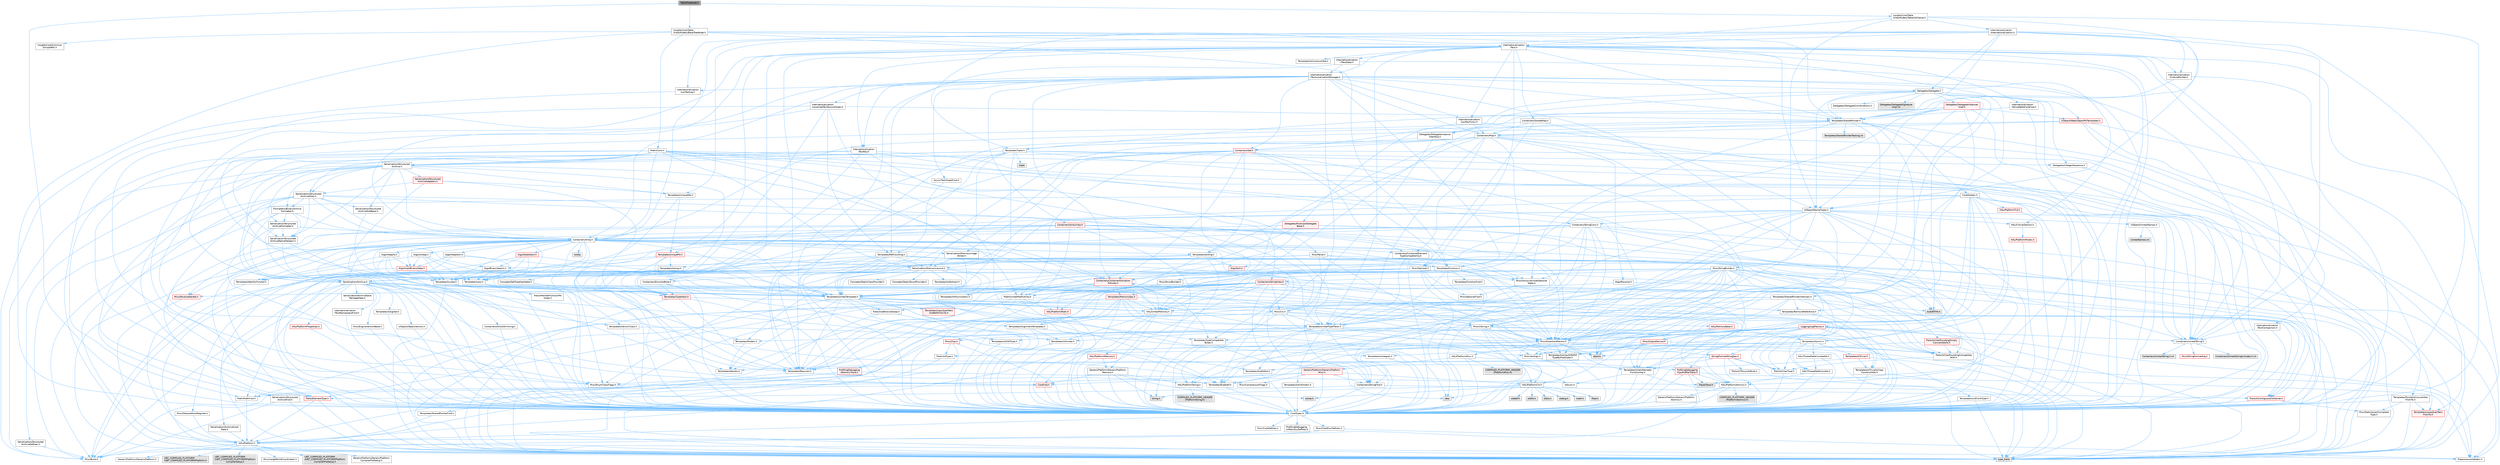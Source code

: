 digraph "TableTreeNode.h"
{
 // INTERACTIVE_SVG=YES
 // LATEX_PDF_SIZE
  bgcolor="transparent";
  edge [fontname=Helvetica,fontsize=10,labelfontname=Helvetica,labelfontsize=10];
  node [fontname=Helvetica,fontsize=10,shape=box,height=0.2,width=0.4];
  Node1 [id="Node000001",label="TableTreeNode.h",height=0.2,width=0.4,color="gray40", fillcolor="grey60", style="filled", fontcolor="black",tooltip=" "];
  Node1 -> Node2 [id="edge1_Node000001_Node000002",color="steelblue1",style="solid",tooltip=" "];
  Node2 [id="Node000002",label="CoreTypes.h",height=0.2,width=0.4,color="grey40", fillcolor="white", style="filled",URL="$dc/dec/CoreTypes_8h.html",tooltip=" "];
  Node2 -> Node3 [id="edge2_Node000002_Node000003",color="steelblue1",style="solid",tooltip=" "];
  Node3 [id="Node000003",label="HAL/Platform.h",height=0.2,width=0.4,color="grey40", fillcolor="white", style="filled",URL="$d9/dd0/Platform_8h.html",tooltip=" "];
  Node3 -> Node4 [id="edge3_Node000003_Node000004",color="steelblue1",style="solid",tooltip=" "];
  Node4 [id="Node000004",label="Misc/Build.h",height=0.2,width=0.4,color="grey40", fillcolor="white", style="filled",URL="$d3/dbb/Build_8h.html",tooltip=" "];
  Node3 -> Node5 [id="edge4_Node000003_Node000005",color="steelblue1",style="solid",tooltip=" "];
  Node5 [id="Node000005",label="Misc/LargeWorldCoordinates.h",height=0.2,width=0.4,color="grey40", fillcolor="white", style="filled",URL="$d2/dcb/LargeWorldCoordinates_8h.html",tooltip=" "];
  Node3 -> Node6 [id="edge5_Node000003_Node000006",color="steelblue1",style="solid",tooltip=" "];
  Node6 [id="Node000006",label="type_traits",height=0.2,width=0.4,color="grey60", fillcolor="#E0E0E0", style="filled",tooltip=" "];
  Node3 -> Node7 [id="edge6_Node000003_Node000007",color="steelblue1",style="solid",tooltip=" "];
  Node7 [id="Node000007",label="PreprocessorHelpers.h",height=0.2,width=0.4,color="grey40", fillcolor="white", style="filled",URL="$db/ddb/PreprocessorHelpers_8h.html",tooltip=" "];
  Node3 -> Node8 [id="edge7_Node000003_Node000008",color="steelblue1",style="solid",tooltip=" "];
  Node8 [id="Node000008",label="UBT_COMPILED_PLATFORM\l/UBT_COMPILED_PLATFORMPlatform\lCompilerPreSetup.h",height=0.2,width=0.4,color="grey60", fillcolor="#E0E0E0", style="filled",tooltip=" "];
  Node3 -> Node9 [id="edge8_Node000003_Node000009",color="steelblue1",style="solid",tooltip=" "];
  Node9 [id="Node000009",label="GenericPlatform/GenericPlatform\lCompilerPreSetup.h",height=0.2,width=0.4,color="grey40", fillcolor="white", style="filled",URL="$d9/dc8/GenericPlatformCompilerPreSetup_8h.html",tooltip=" "];
  Node3 -> Node10 [id="edge9_Node000003_Node000010",color="steelblue1",style="solid",tooltip=" "];
  Node10 [id="Node000010",label="GenericPlatform/GenericPlatform.h",height=0.2,width=0.4,color="grey40", fillcolor="white", style="filled",URL="$d6/d84/GenericPlatform_8h.html",tooltip=" "];
  Node3 -> Node11 [id="edge10_Node000003_Node000011",color="steelblue1",style="solid",tooltip=" "];
  Node11 [id="Node000011",label="UBT_COMPILED_PLATFORM\l/UBT_COMPILED_PLATFORMPlatform.h",height=0.2,width=0.4,color="grey60", fillcolor="#E0E0E0", style="filled",tooltip=" "];
  Node3 -> Node12 [id="edge11_Node000003_Node000012",color="steelblue1",style="solid",tooltip=" "];
  Node12 [id="Node000012",label="UBT_COMPILED_PLATFORM\l/UBT_COMPILED_PLATFORMPlatform\lCompilerSetup.h",height=0.2,width=0.4,color="grey60", fillcolor="#E0E0E0", style="filled",tooltip=" "];
  Node2 -> Node13 [id="edge12_Node000002_Node000013",color="steelblue1",style="solid",tooltip=" "];
  Node13 [id="Node000013",label="ProfilingDebugging\l/UMemoryDefines.h",height=0.2,width=0.4,color="grey40", fillcolor="white", style="filled",URL="$d2/da2/UMemoryDefines_8h.html",tooltip=" "];
  Node2 -> Node14 [id="edge13_Node000002_Node000014",color="steelblue1",style="solid",tooltip=" "];
  Node14 [id="Node000014",label="Misc/CoreMiscDefines.h",height=0.2,width=0.4,color="grey40", fillcolor="white", style="filled",URL="$da/d38/CoreMiscDefines_8h.html",tooltip=" "];
  Node14 -> Node3 [id="edge14_Node000014_Node000003",color="steelblue1",style="solid",tooltip=" "];
  Node14 -> Node7 [id="edge15_Node000014_Node000007",color="steelblue1",style="solid",tooltip=" "];
  Node2 -> Node15 [id="edge16_Node000002_Node000015",color="steelblue1",style="solid",tooltip=" "];
  Node15 [id="Node000015",label="Misc/CoreDefines.h",height=0.2,width=0.4,color="grey40", fillcolor="white", style="filled",URL="$d3/dd2/CoreDefines_8h.html",tooltip=" "];
  Node1 -> Node16 [id="edge17_Node000001_Node000016",color="steelblue1",style="solid",tooltip=" "];
  Node16 [id="Node000016",label="InsightsCore/Table\l/ViewModels/BaseTreeNode.h",height=0.2,width=0.4,color="grey40", fillcolor="white", style="filled",URL="$da/dbe/BaseTreeNode_8h.html",tooltip=" "];
  Node16 -> Node2 [id="edge18_Node000016_Node000002",color="steelblue1",style="solid",tooltip=" "];
  Node16 -> Node17 [id="edge19_Node000016_Node000017",color="steelblue1",style="solid",tooltip=" "];
  Node17 [id="Node000017",label="Internationalization\l/Text.h",height=0.2,width=0.4,color="grey40", fillcolor="white", style="filled",URL="$d6/d35/Text_8h.html",tooltip=" "];
  Node17 -> Node2 [id="edge20_Node000017_Node000002",color="steelblue1",style="solid",tooltip=" "];
  Node17 -> Node18 [id="edge21_Node000017_Node000018",color="steelblue1",style="solid",tooltip=" "];
  Node18 [id="Node000018",label="HAL/PlatformAtomics.h",height=0.2,width=0.4,color="grey40", fillcolor="white", style="filled",URL="$d3/d36/PlatformAtomics_8h.html",tooltip=" "];
  Node18 -> Node2 [id="edge22_Node000018_Node000002",color="steelblue1",style="solid",tooltip=" "];
  Node18 -> Node19 [id="edge23_Node000018_Node000019",color="steelblue1",style="solid",tooltip=" "];
  Node19 [id="Node000019",label="GenericPlatform/GenericPlatform\lAtomics.h",height=0.2,width=0.4,color="grey40", fillcolor="white", style="filled",URL="$da/d72/GenericPlatformAtomics_8h.html",tooltip=" "];
  Node19 -> Node2 [id="edge24_Node000019_Node000002",color="steelblue1",style="solid",tooltip=" "];
  Node18 -> Node20 [id="edge25_Node000018_Node000020",color="steelblue1",style="solid",tooltip=" "];
  Node20 [id="Node000020",label="COMPILED_PLATFORM_HEADER\l(PlatformAtomics.h)",height=0.2,width=0.4,color="grey60", fillcolor="#E0E0E0", style="filled",tooltip=" "];
  Node17 -> Node21 [id="edge26_Node000017_Node000021",color="steelblue1",style="solid",tooltip=" "];
  Node21 [id="Node000021",label="Misc/AssertionMacros.h",height=0.2,width=0.4,color="grey40", fillcolor="white", style="filled",URL="$d0/dfa/AssertionMacros_8h.html",tooltip=" "];
  Node21 -> Node2 [id="edge27_Node000021_Node000002",color="steelblue1",style="solid",tooltip=" "];
  Node21 -> Node3 [id="edge28_Node000021_Node000003",color="steelblue1",style="solid",tooltip=" "];
  Node21 -> Node22 [id="edge29_Node000021_Node000022",color="steelblue1",style="solid",tooltip=" "];
  Node22 [id="Node000022",label="HAL/PlatformMisc.h",height=0.2,width=0.4,color="grey40", fillcolor="white", style="filled",URL="$d0/df5/PlatformMisc_8h.html",tooltip=" "];
  Node22 -> Node2 [id="edge30_Node000022_Node000002",color="steelblue1",style="solid",tooltip=" "];
  Node22 -> Node23 [id="edge31_Node000022_Node000023",color="steelblue1",style="solid",tooltip=" "];
  Node23 [id="Node000023",label="GenericPlatform/GenericPlatform\lMisc.h",height=0.2,width=0.4,color="red", fillcolor="#FFF0F0", style="filled",URL="$db/d9a/GenericPlatformMisc_8h.html",tooltip=" "];
  Node23 -> Node24 [id="edge32_Node000023_Node000024",color="steelblue1",style="solid",tooltip=" "];
  Node24 [id="Node000024",label="Containers/StringFwd.h",height=0.2,width=0.4,color="grey40", fillcolor="white", style="filled",URL="$df/d37/StringFwd_8h.html",tooltip=" "];
  Node24 -> Node2 [id="edge33_Node000024_Node000002",color="steelblue1",style="solid",tooltip=" "];
  Node24 -> Node25 [id="edge34_Node000024_Node000025",color="steelblue1",style="solid",tooltip=" "];
  Node25 [id="Node000025",label="Traits/ElementType.h",height=0.2,width=0.4,color="red", fillcolor="#FFF0F0", style="filled",URL="$d5/d4f/ElementType_8h.html",tooltip=" "];
  Node25 -> Node3 [id="edge35_Node000025_Node000003",color="steelblue1",style="solid",tooltip=" "];
  Node25 -> Node6 [id="edge36_Node000025_Node000006",color="steelblue1",style="solid",tooltip=" "];
  Node24 -> Node27 [id="edge37_Node000024_Node000027",color="steelblue1",style="solid",tooltip=" "];
  Node27 [id="Node000027",label="Traits/IsContiguousContainer.h",height=0.2,width=0.4,color="red", fillcolor="#FFF0F0", style="filled",URL="$d5/d3c/IsContiguousContainer_8h.html",tooltip=" "];
  Node27 -> Node2 [id="edge38_Node000027_Node000002",color="steelblue1",style="solid",tooltip=" "];
  Node27 -> Node28 [id="edge39_Node000027_Node000028",color="steelblue1",style="solid",tooltip=" "];
  Node28 [id="Node000028",label="Misc/StaticAssertComplete\lType.h",height=0.2,width=0.4,color="grey40", fillcolor="white", style="filled",URL="$d5/d4e/StaticAssertCompleteType_8h.html",tooltip=" "];
  Node23 -> Node29 [id="edge40_Node000023_Node000029",color="steelblue1",style="solid",tooltip=" "];
  Node29 [id="Node000029",label="CoreFwd.h",height=0.2,width=0.4,color="red", fillcolor="#FFF0F0", style="filled",URL="$d1/d1e/CoreFwd_8h.html",tooltip=" "];
  Node29 -> Node2 [id="edge41_Node000029_Node000002",color="steelblue1",style="solid",tooltip=" "];
  Node29 -> Node31 [id="edge42_Node000029_Node000031",color="steelblue1",style="solid",tooltip=" "];
  Node31 [id="Node000031",label="Math/MathFwd.h",height=0.2,width=0.4,color="grey40", fillcolor="white", style="filled",URL="$d2/d10/MathFwd_8h.html",tooltip=" "];
  Node31 -> Node3 [id="edge43_Node000031_Node000003",color="steelblue1",style="solid",tooltip=" "];
  Node23 -> Node2 [id="edge44_Node000023_Node000002",color="steelblue1",style="solid",tooltip=" "];
  Node23 -> Node34 [id="edge45_Node000023_Node000034",color="steelblue1",style="solid",tooltip=" "];
  Node34 [id="Node000034",label="HAL/PlatformCrt.h",height=0.2,width=0.4,color="grey40", fillcolor="white", style="filled",URL="$d8/d75/PlatformCrt_8h.html",tooltip=" "];
  Node34 -> Node35 [id="edge46_Node000034_Node000035",color="steelblue1",style="solid",tooltip=" "];
  Node35 [id="Node000035",label="new",height=0.2,width=0.4,color="grey60", fillcolor="#E0E0E0", style="filled",tooltip=" "];
  Node34 -> Node36 [id="edge47_Node000034_Node000036",color="steelblue1",style="solid",tooltip=" "];
  Node36 [id="Node000036",label="wchar.h",height=0.2,width=0.4,color="grey60", fillcolor="#E0E0E0", style="filled",tooltip=" "];
  Node34 -> Node37 [id="edge48_Node000034_Node000037",color="steelblue1",style="solid",tooltip=" "];
  Node37 [id="Node000037",label="stddef.h",height=0.2,width=0.4,color="grey60", fillcolor="#E0E0E0", style="filled",tooltip=" "];
  Node34 -> Node38 [id="edge49_Node000034_Node000038",color="steelblue1",style="solid",tooltip=" "];
  Node38 [id="Node000038",label="stdlib.h",height=0.2,width=0.4,color="grey60", fillcolor="#E0E0E0", style="filled",tooltip=" "];
  Node34 -> Node39 [id="edge50_Node000034_Node000039",color="steelblue1",style="solid",tooltip=" "];
  Node39 [id="Node000039",label="stdio.h",height=0.2,width=0.4,color="grey60", fillcolor="#E0E0E0", style="filled",tooltip=" "];
  Node34 -> Node40 [id="edge51_Node000034_Node000040",color="steelblue1",style="solid",tooltip=" "];
  Node40 [id="Node000040",label="stdarg.h",height=0.2,width=0.4,color="grey60", fillcolor="#E0E0E0", style="filled",tooltip=" "];
  Node34 -> Node41 [id="edge52_Node000034_Node000041",color="steelblue1",style="solid",tooltip=" "];
  Node41 [id="Node000041",label="math.h",height=0.2,width=0.4,color="grey60", fillcolor="#E0E0E0", style="filled",tooltip=" "];
  Node34 -> Node42 [id="edge53_Node000034_Node000042",color="steelblue1",style="solid",tooltip=" "];
  Node42 [id="Node000042",label="float.h",height=0.2,width=0.4,color="grey60", fillcolor="#E0E0E0", style="filled",tooltip=" "];
  Node34 -> Node43 [id="edge54_Node000034_Node000043",color="steelblue1",style="solid",tooltip=" "];
  Node43 [id="Node000043",label="string.h",height=0.2,width=0.4,color="grey60", fillcolor="#E0E0E0", style="filled",tooltip=" "];
  Node23 -> Node45 [id="edge55_Node000023_Node000045",color="steelblue1",style="solid",tooltip=" "];
  Node45 [id="Node000045",label="Misc/CompressionFlags.h",height=0.2,width=0.4,color="grey40", fillcolor="white", style="filled",URL="$d9/d76/CompressionFlags_8h.html",tooltip=" "];
  Node23 -> Node46 [id="edge56_Node000023_Node000046",color="steelblue1",style="solid",tooltip=" "];
  Node46 [id="Node000046",label="Misc/EnumClassFlags.h",height=0.2,width=0.4,color="grey40", fillcolor="white", style="filled",URL="$d8/de7/EnumClassFlags_8h.html",tooltip=" "];
  Node22 -> Node49 [id="edge57_Node000022_Node000049",color="steelblue1",style="solid",tooltip=" "];
  Node49 [id="Node000049",label="COMPILED_PLATFORM_HEADER\l(PlatformMisc.h)",height=0.2,width=0.4,color="grey60", fillcolor="#E0E0E0", style="filled",tooltip=" "];
  Node22 -> Node50 [id="edge58_Node000022_Node000050",color="steelblue1",style="solid",tooltip=" "];
  Node50 [id="Node000050",label="ProfilingDebugging\l/CpuProfilerTrace.h",height=0.2,width=0.4,color="red", fillcolor="#FFF0F0", style="filled",URL="$da/dcb/CpuProfilerTrace_8h.html",tooltip=" "];
  Node50 -> Node2 [id="edge59_Node000050_Node000002",color="steelblue1",style="solid",tooltip=" "];
  Node50 -> Node18 [id="edge60_Node000050_Node000018",color="steelblue1",style="solid",tooltip=" "];
  Node50 -> Node7 [id="edge61_Node000050_Node000007",color="steelblue1",style="solid",tooltip=" "];
  Node50 -> Node4 [id="edge62_Node000050_Node000004",color="steelblue1",style="solid",tooltip=" "];
  Node50 -> Node54 [id="edge63_Node000050_Node000054",color="steelblue1",style="solid",tooltip=" "];
  Node54 [id="Node000054",label="Trace/Trace.h",height=0.2,width=0.4,color="grey60", fillcolor="#E0E0E0", style="filled",tooltip=" "];
  Node21 -> Node7 [id="edge64_Node000021_Node000007",color="steelblue1",style="solid",tooltip=" "];
  Node21 -> Node55 [id="edge65_Node000021_Node000055",color="steelblue1",style="solid",tooltip=" "];
  Node55 [id="Node000055",label="Templates/EnableIf.h",height=0.2,width=0.4,color="grey40", fillcolor="white", style="filled",URL="$d7/d60/EnableIf_8h.html",tooltip=" "];
  Node55 -> Node2 [id="edge66_Node000055_Node000002",color="steelblue1",style="solid",tooltip=" "];
  Node21 -> Node56 [id="edge67_Node000021_Node000056",color="steelblue1",style="solid",tooltip=" "];
  Node56 [id="Node000056",label="Templates/IsArrayOrRefOf\lTypeByPredicate.h",height=0.2,width=0.4,color="grey40", fillcolor="white", style="filled",URL="$d6/da1/IsArrayOrRefOfTypeByPredicate_8h.html",tooltip=" "];
  Node56 -> Node2 [id="edge68_Node000056_Node000002",color="steelblue1",style="solid",tooltip=" "];
  Node21 -> Node57 [id="edge69_Node000021_Node000057",color="steelblue1",style="solid",tooltip=" "];
  Node57 [id="Node000057",label="Templates/IsValidVariadic\lFunctionArg.h",height=0.2,width=0.4,color="grey40", fillcolor="white", style="filled",URL="$d0/dc8/IsValidVariadicFunctionArg_8h.html",tooltip=" "];
  Node57 -> Node2 [id="edge70_Node000057_Node000002",color="steelblue1",style="solid",tooltip=" "];
  Node57 -> Node58 [id="edge71_Node000057_Node000058",color="steelblue1",style="solid",tooltip=" "];
  Node58 [id="Node000058",label="IsEnum.h",height=0.2,width=0.4,color="grey40", fillcolor="white", style="filled",URL="$d4/de5/IsEnum_8h.html",tooltip=" "];
  Node57 -> Node6 [id="edge72_Node000057_Node000006",color="steelblue1",style="solid",tooltip=" "];
  Node21 -> Node59 [id="edge73_Node000021_Node000059",color="steelblue1",style="solid",tooltip=" "];
  Node59 [id="Node000059",label="Traits/IsCharEncodingCompatible\lWith.h",height=0.2,width=0.4,color="grey40", fillcolor="white", style="filled",URL="$df/dd1/IsCharEncodingCompatibleWith_8h.html",tooltip=" "];
  Node59 -> Node6 [id="edge74_Node000059_Node000006",color="steelblue1",style="solid",tooltip=" "];
  Node59 -> Node60 [id="edge75_Node000059_Node000060",color="steelblue1",style="solid",tooltip=" "];
  Node60 [id="Node000060",label="Traits/IsCharType.h",height=0.2,width=0.4,color="grey40", fillcolor="white", style="filled",URL="$db/d51/IsCharType_8h.html",tooltip=" "];
  Node60 -> Node2 [id="edge76_Node000060_Node000002",color="steelblue1",style="solid",tooltip=" "];
  Node21 -> Node61 [id="edge77_Node000021_Node000061",color="steelblue1",style="solid",tooltip=" "];
  Node61 [id="Node000061",label="Misc/VarArgs.h",height=0.2,width=0.4,color="grey40", fillcolor="white", style="filled",URL="$d5/d6f/VarArgs_8h.html",tooltip=" "];
  Node61 -> Node2 [id="edge78_Node000061_Node000002",color="steelblue1",style="solid",tooltip=" "];
  Node21 -> Node62 [id="edge79_Node000021_Node000062",color="steelblue1",style="solid",tooltip=" "];
  Node62 [id="Node000062",label="String/FormatStringSan.h",height=0.2,width=0.4,color="red", fillcolor="#FFF0F0", style="filled",URL="$d3/d8b/FormatStringSan_8h.html",tooltip=" "];
  Node62 -> Node6 [id="edge80_Node000062_Node000006",color="steelblue1",style="solid",tooltip=" "];
  Node62 -> Node2 [id="edge81_Node000062_Node000002",color="steelblue1",style="solid",tooltip=" "];
  Node62 -> Node63 [id="edge82_Node000062_Node000063",color="steelblue1",style="solid",tooltip=" "];
  Node63 [id="Node000063",label="Templates/Requires.h",height=0.2,width=0.4,color="grey40", fillcolor="white", style="filled",URL="$dc/d96/Requires_8h.html",tooltip=" "];
  Node63 -> Node55 [id="edge83_Node000063_Node000055",color="steelblue1",style="solid",tooltip=" "];
  Node63 -> Node6 [id="edge84_Node000063_Node000006",color="steelblue1",style="solid",tooltip=" "];
  Node62 -> Node64 [id="edge85_Node000062_Node000064",color="steelblue1",style="solid",tooltip=" "];
  Node64 [id="Node000064",label="Templates/Identity.h",height=0.2,width=0.4,color="grey40", fillcolor="white", style="filled",URL="$d0/dd5/Identity_8h.html",tooltip=" "];
  Node62 -> Node57 [id="edge86_Node000062_Node000057",color="steelblue1",style="solid",tooltip=" "];
  Node62 -> Node60 [id="edge87_Node000062_Node000060",color="steelblue1",style="solid",tooltip=" "];
  Node62 -> Node65 [id="edge88_Node000062_Node000065",color="steelblue1",style="solid",tooltip=" "];
  Node65 [id="Node000065",label="Traits/IsTEnumAsByte.h",height=0.2,width=0.4,color="grey40", fillcolor="white", style="filled",URL="$d1/de6/IsTEnumAsByte_8h.html",tooltip=" "];
  Node21 -> Node68 [id="edge89_Node000021_Node000068",color="steelblue1",style="solid",tooltip=" "];
  Node68 [id="Node000068",label="atomic",height=0.2,width=0.4,color="grey60", fillcolor="#E0E0E0", style="filled",tooltip=" "];
  Node17 -> Node46 [id="edge90_Node000017_Node000046",color="steelblue1",style="solid",tooltip=" "];
  Node17 -> Node69 [id="edge91_Node000017_Node000069",color="steelblue1",style="solid",tooltip=" "];
  Node69 [id="Node000069",label="Templates/UnrealTypeTraits.h",height=0.2,width=0.4,color="grey40", fillcolor="white", style="filled",URL="$d2/d2d/UnrealTypeTraits_8h.html",tooltip=" "];
  Node69 -> Node2 [id="edge92_Node000069_Node000002",color="steelblue1",style="solid",tooltip=" "];
  Node69 -> Node70 [id="edge93_Node000069_Node000070",color="steelblue1",style="solid",tooltip=" "];
  Node70 [id="Node000070",label="Templates/IsPointer.h",height=0.2,width=0.4,color="grey40", fillcolor="white", style="filled",URL="$d7/d05/IsPointer_8h.html",tooltip=" "];
  Node70 -> Node2 [id="edge94_Node000070_Node000002",color="steelblue1",style="solid",tooltip=" "];
  Node69 -> Node21 [id="edge95_Node000069_Node000021",color="steelblue1",style="solid",tooltip=" "];
  Node69 -> Node71 [id="edge96_Node000069_Node000071",color="steelblue1",style="solid",tooltip=" "];
  Node71 [id="Node000071",label="Templates/AndOrNot.h",height=0.2,width=0.4,color="grey40", fillcolor="white", style="filled",URL="$db/d0a/AndOrNot_8h.html",tooltip=" "];
  Node71 -> Node2 [id="edge97_Node000071_Node000002",color="steelblue1",style="solid",tooltip=" "];
  Node69 -> Node55 [id="edge98_Node000069_Node000055",color="steelblue1",style="solid",tooltip=" "];
  Node69 -> Node72 [id="edge99_Node000069_Node000072",color="steelblue1",style="solid",tooltip=" "];
  Node72 [id="Node000072",label="Templates/IsArithmetic.h",height=0.2,width=0.4,color="grey40", fillcolor="white", style="filled",URL="$d2/d5d/IsArithmetic_8h.html",tooltip=" "];
  Node72 -> Node2 [id="edge100_Node000072_Node000002",color="steelblue1",style="solid",tooltip=" "];
  Node69 -> Node58 [id="edge101_Node000069_Node000058",color="steelblue1",style="solid",tooltip=" "];
  Node69 -> Node73 [id="edge102_Node000069_Node000073",color="steelblue1",style="solid",tooltip=" "];
  Node73 [id="Node000073",label="Templates/Models.h",height=0.2,width=0.4,color="grey40", fillcolor="white", style="filled",URL="$d3/d0c/Models_8h.html",tooltip=" "];
  Node73 -> Node64 [id="edge103_Node000073_Node000064",color="steelblue1",style="solid",tooltip=" "];
  Node69 -> Node74 [id="edge104_Node000069_Node000074",color="steelblue1",style="solid",tooltip=" "];
  Node74 [id="Node000074",label="Templates/IsPODType.h",height=0.2,width=0.4,color="grey40", fillcolor="white", style="filled",URL="$d7/db1/IsPODType_8h.html",tooltip=" "];
  Node74 -> Node2 [id="edge105_Node000074_Node000002",color="steelblue1",style="solid",tooltip=" "];
  Node69 -> Node75 [id="edge106_Node000069_Node000075",color="steelblue1",style="solid",tooltip=" "];
  Node75 [id="Node000075",label="Templates/IsUECoreType.h",height=0.2,width=0.4,color="grey40", fillcolor="white", style="filled",URL="$d1/db8/IsUECoreType_8h.html",tooltip=" "];
  Node75 -> Node2 [id="edge107_Node000075_Node000002",color="steelblue1",style="solid",tooltip=" "];
  Node75 -> Node6 [id="edge108_Node000075_Node000006",color="steelblue1",style="solid",tooltip=" "];
  Node69 -> Node76 [id="edge109_Node000069_Node000076",color="steelblue1",style="solid",tooltip=" "];
  Node76 [id="Node000076",label="Templates/IsTriviallyCopy\lConstructible.h",height=0.2,width=0.4,color="grey40", fillcolor="white", style="filled",URL="$d3/d78/IsTriviallyCopyConstructible_8h.html",tooltip=" "];
  Node76 -> Node2 [id="edge110_Node000076_Node000002",color="steelblue1",style="solid",tooltip=" "];
  Node76 -> Node6 [id="edge111_Node000076_Node000006",color="steelblue1",style="solid",tooltip=" "];
  Node17 -> Node77 [id="edge112_Node000017_Node000077",color="steelblue1",style="solid",tooltip=" "];
  Node77 [id="Node000077",label="Containers/Array.h",height=0.2,width=0.4,color="grey40", fillcolor="white", style="filled",URL="$df/dd0/Array_8h.html",tooltip=" "];
  Node77 -> Node2 [id="edge113_Node000077_Node000002",color="steelblue1",style="solid",tooltip=" "];
  Node77 -> Node21 [id="edge114_Node000077_Node000021",color="steelblue1",style="solid",tooltip=" "];
  Node77 -> Node78 [id="edge115_Node000077_Node000078",color="steelblue1",style="solid",tooltip=" "];
  Node78 [id="Node000078",label="Misc/IntrusiveUnsetOptional\lState.h",height=0.2,width=0.4,color="grey40", fillcolor="white", style="filled",URL="$d2/d0a/IntrusiveUnsetOptionalState_8h.html",tooltip=" "];
  Node78 -> Node79 [id="edge116_Node000078_Node000079",color="steelblue1",style="solid",tooltip=" "];
  Node79 [id="Node000079",label="Misc/OptionalFwd.h",height=0.2,width=0.4,color="grey40", fillcolor="white", style="filled",URL="$dc/d50/OptionalFwd_8h.html",tooltip=" "];
  Node77 -> Node80 [id="edge117_Node000077_Node000080",color="steelblue1",style="solid",tooltip=" "];
  Node80 [id="Node000080",label="Misc/ReverseIterate.h",height=0.2,width=0.4,color="red", fillcolor="#FFF0F0", style="filled",URL="$db/de3/ReverseIterate_8h.html",tooltip=" "];
  Node80 -> Node3 [id="edge118_Node000080_Node000003",color="steelblue1",style="solid",tooltip=" "];
  Node77 -> Node82 [id="edge119_Node000077_Node000082",color="steelblue1",style="solid",tooltip=" "];
  Node82 [id="Node000082",label="HAL/UnrealMemory.h",height=0.2,width=0.4,color="grey40", fillcolor="white", style="filled",URL="$d9/d96/UnrealMemory_8h.html",tooltip=" "];
  Node82 -> Node2 [id="edge120_Node000082_Node000002",color="steelblue1",style="solid",tooltip=" "];
  Node82 -> Node83 [id="edge121_Node000082_Node000083",color="steelblue1",style="solid",tooltip=" "];
  Node83 [id="Node000083",label="GenericPlatform/GenericPlatform\lMemory.h",height=0.2,width=0.4,color="grey40", fillcolor="white", style="filled",URL="$dd/d22/GenericPlatformMemory_8h.html",tooltip=" "];
  Node83 -> Node29 [id="edge122_Node000083_Node000029",color="steelblue1",style="solid",tooltip=" "];
  Node83 -> Node2 [id="edge123_Node000083_Node000002",color="steelblue1",style="solid",tooltip=" "];
  Node83 -> Node84 [id="edge124_Node000083_Node000084",color="steelblue1",style="solid",tooltip=" "];
  Node84 [id="Node000084",label="HAL/PlatformString.h",height=0.2,width=0.4,color="grey40", fillcolor="white", style="filled",URL="$db/db5/PlatformString_8h.html",tooltip=" "];
  Node84 -> Node2 [id="edge125_Node000084_Node000002",color="steelblue1",style="solid",tooltip=" "];
  Node84 -> Node85 [id="edge126_Node000084_Node000085",color="steelblue1",style="solid",tooltip=" "];
  Node85 [id="Node000085",label="COMPILED_PLATFORM_HEADER\l(PlatformString.h)",height=0.2,width=0.4,color="grey60", fillcolor="#E0E0E0", style="filled",tooltip=" "];
  Node83 -> Node43 [id="edge127_Node000083_Node000043",color="steelblue1",style="solid",tooltip=" "];
  Node83 -> Node36 [id="edge128_Node000083_Node000036",color="steelblue1",style="solid",tooltip=" "];
  Node82 -> Node86 [id="edge129_Node000082_Node000086",color="steelblue1",style="solid",tooltip=" "];
  Node86 [id="Node000086",label="HAL/MemoryBase.h",height=0.2,width=0.4,color="red", fillcolor="#FFF0F0", style="filled",URL="$d6/d9f/MemoryBase_8h.html",tooltip=" "];
  Node86 -> Node2 [id="edge130_Node000086_Node000002",color="steelblue1",style="solid",tooltip=" "];
  Node86 -> Node18 [id="edge131_Node000086_Node000018",color="steelblue1",style="solid",tooltip=" "];
  Node86 -> Node34 [id="edge132_Node000086_Node000034",color="steelblue1",style="solid",tooltip=" "];
  Node86 -> Node88 [id="edge133_Node000086_Node000088",color="steelblue1",style="solid",tooltip=" "];
  Node88 [id="Node000088",label="Misc/OutputDevice.h",height=0.2,width=0.4,color="red", fillcolor="#FFF0F0", style="filled",URL="$d7/d32/OutputDevice_8h.html",tooltip=" "];
  Node88 -> Node29 [id="edge134_Node000088_Node000029",color="steelblue1",style="solid",tooltip=" "];
  Node88 -> Node2 [id="edge135_Node000088_Node000002",color="steelblue1",style="solid",tooltip=" "];
  Node88 -> Node61 [id="edge136_Node000088_Node000061",color="steelblue1",style="solid",tooltip=" "];
  Node88 -> Node56 [id="edge137_Node000088_Node000056",color="steelblue1",style="solid",tooltip=" "];
  Node88 -> Node57 [id="edge138_Node000088_Node000057",color="steelblue1",style="solid",tooltip=" "];
  Node88 -> Node59 [id="edge139_Node000088_Node000059",color="steelblue1",style="solid",tooltip=" "];
  Node86 -> Node90 [id="edge140_Node000086_Node000090",color="steelblue1",style="solid",tooltip=" "];
  Node90 [id="Node000090",label="Templates/Atomic.h",height=0.2,width=0.4,color="grey40", fillcolor="white", style="filled",URL="$d3/d91/Atomic_8h.html",tooltip=" "];
  Node90 -> Node91 [id="edge141_Node000090_Node000091",color="steelblue1",style="solid",tooltip=" "];
  Node91 [id="Node000091",label="HAL/ThreadSafeCounter.h",height=0.2,width=0.4,color="grey40", fillcolor="white", style="filled",URL="$dc/dc9/ThreadSafeCounter_8h.html",tooltip=" "];
  Node91 -> Node2 [id="edge142_Node000091_Node000002",color="steelblue1",style="solid",tooltip=" "];
  Node91 -> Node18 [id="edge143_Node000091_Node000018",color="steelblue1",style="solid",tooltip=" "];
  Node90 -> Node92 [id="edge144_Node000090_Node000092",color="steelblue1",style="solid",tooltip=" "];
  Node92 [id="Node000092",label="HAL/ThreadSafeCounter64.h",height=0.2,width=0.4,color="grey40", fillcolor="white", style="filled",URL="$d0/d12/ThreadSafeCounter64_8h.html",tooltip=" "];
  Node92 -> Node2 [id="edge145_Node000092_Node000002",color="steelblue1",style="solid",tooltip=" "];
  Node92 -> Node91 [id="edge146_Node000092_Node000091",color="steelblue1",style="solid",tooltip=" "];
  Node90 -> Node93 [id="edge147_Node000090_Node000093",color="steelblue1",style="solid",tooltip=" "];
  Node93 [id="Node000093",label="Templates/IsIntegral.h",height=0.2,width=0.4,color="grey40", fillcolor="white", style="filled",URL="$da/d64/IsIntegral_8h.html",tooltip=" "];
  Node93 -> Node2 [id="edge148_Node000093_Node000002",color="steelblue1",style="solid",tooltip=" "];
  Node90 -> Node94 [id="edge149_Node000090_Node000094",color="steelblue1",style="solid",tooltip=" "];
  Node94 [id="Node000094",label="Templates/IsTrivial.h",height=0.2,width=0.4,color="red", fillcolor="#FFF0F0", style="filled",URL="$da/d4c/IsTrivial_8h.html",tooltip=" "];
  Node94 -> Node71 [id="edge150_Node000094_Node000071",color="steelblue1",style="solid",tooltip=" "];
  Node94 -> Node76 [id="edge151_Node000094_Node000076",color="steelblue1",style="solid",tooltip=" "];
  Node94 -> Node6 [id="edge152_Node000094_Node000006",color="steelblue1",style="solid",tooltip=" "];
  Node90 -> Node96 [id="edge153_Node000090_Node000096",color="steelblue1",style="solid",tooltip=" "];
  Node96 [id="Node000096",label="Traits/IntType.h",height=0.2,width=0.4,color="grey40", fillcolor="white", style="filled",URL="$d7/deb/IntType_8h.html",tooltip=" "];
  Node96 -> Node3 [id="edge154_Node000096_Node000003",color="steelblue1",style="solid",tooltip=" "];
  Node90 -> Node68 [id="edge155_Node000090_Node000068",color="steelblue1",style="solid",tooltip=" "];
  Node82 -> Node97 [id="edge156_Node000082_Node000097",color="steelblue1",style="solid",tooltip=" "];
  Node97 [id="Node000097",label="HAL/PlatformMemory.h",height=0.2,width=0.4,color="red", fillcolor="#FFF0F0", style="filled",URL="$de/d68/PlatformMemory_8h.html",tooltip=" "];
  Node97 -> Node2 [id="edge157_Node000097_Node000002",color="steelblue1",style="solid",tooltip=" "];
  Node97 -> Node83 [id="edge158_Node000097_Node000083",color="steelblue1",style="solid",tooltip=" "];
  Node82 -> Node99 [id="edge159_Node000082_Node000099",color="steelblue1",style="solid",tooltip=" "];
  Node99 [id="Node000099",label="ProfilingDebugging\l/MemoryTrace.h",height=0.2,width=0.4,color="red", fillcolor="#FFF0F0", style="filled",URL="$da/dd7/MemoryTrace_8h.html",tooltip=" "];
  Node99 -> Node3 [id="edge160_Node000099_Node000003",color="steelblue1",style="solid",tooltip=" "];
  Node99 -> Node46 [id="edge161_Node000099_Node000046",color="steelblue1",style="solid",tooltip=" "];
  Node99 -> Node54 [id="edge162_Node000099_Node000054",color="steelblue1",style="solid",tooltip=" "];
  Node82 -> Node70 [id="edge163_Node000082_Node000070",color="steelblue1",style="solid",tooltip=" "];
  Node77 -> Node69 [id="edge164_Node000077_Node000069",color="steelblue1",style="solid",tooltip=" "];
  Node77 -> Node100 [id="edge165_Node000077_Node000100",color="steelblue1",style="solid",tooltip=" "];
  Node100 [id="Node000100",label="Templates/UnrealTemplate.h",height=0.2,width=0.4,color="grey40", fillcolor="white", style="filled",URL="$d4/d24/UnrealTemplate_8h.html",tooltip=" "];
  Node100 -> Node2 [id="edge166_Node000100_Node000002",color="steelblue1",style="solid",tooltip=" "];
  Node100 -> Node70 [id="edge167_Node000100_Node000070",color="steelblue1",style="solid",tooltip=" "];
  Node100 -> Node82 [id="edge168_Node000100_Node000082",color="steelblue1",style="solid",tooltip=" "];
  Node100 -> Node101 [id="edge169_Node000100_Node000101",color="steelblue1",style="solid",tooltip=" "];
  Node101 [id="Node000101",label="Templates/CopyQualifiers\lAndRefsFromTo.h",height=0.2,width=0.4,color="red", fillcolor="#FFF0F0", style="filled",URL="$d3/db3/CopyQualifiersAndRefsFromTo_8h.html",tooltip=" "];
  Node100 -> Node69 [id="edge170_Node000100_Node000069",color="steelblue1",style="solid",tooltip=" "];
  Node100 -> Node103 [id="edge171_Node000100_Node000103",color="steelblue1",style="solid",tooltip=" "];
  Node103 [id="Node000103",label="Templates/RemoveReference.h",height=0.2,width=0.4,color="grey40", fillcolor="white", style="filled",URL="$da/dbe/RemoveReference_8h.html",tooltip=" "];
  Node103 -> Node2 [id="edge172_Node000103_Node000002",color="steelblue1",style="solid",tooltip=" "];
  Node100 -> Node63 [id="edge173_Node000100_Node000063",color="steelblue1",style="solid",tooltip=" "];
  Node100 -> Node104 [id="edge174_Node000100_Node000104",color="steelblue1",style="solid",tooltip=" "];
  Node104 [id="Node000104",label="Templates/TypeCompatible\lBytes.h",height=0.2,width=0.4,color="grey40", fillcolor="white", style="filled",URL="$df/d0a/TypeCompatibleBytes_8h.html",tooltip=" "];
  Node104 -> Node2 [id="edge175_Node000104_Node000002",color="steelblue1",style="solid",tooltip=" "];
  Node104 -> Node43 [id="edge176_Node000104_Node000043",color="steelblue1",style="solid",tooltip=" "];
  Node104 -> Node35 [id="edge177_Node000104_Node000035",color="steelblue1",style="solid",tooltip=" "];
  Node104 -> Node6 [id="edge178_Node000104_Node000006",color="steelblue1",style="solid",tooltip=" "];
  Node100 -> Node64 [id="edge179_Node000100_Node000064",color="steelblue1",style="solid",tooltip=" "];
  Node100 -> Node27 [id="edge180_Node000100_Node000027",color="steelblue1",style="solid",tooltip=" "];
  Node100 -> Node105 [id="edge181_Node000100_Node000105",color="steelblue1",style="solid",tooltip=" "];
  Node105 [id="Node000105",label="Traits/UseBitwiseSwap.h",height=0.2,width=0.4,color="grey40", fillcolor="white", style="filled",URL="$db/df3/UseBitwiseSwap_8h.html",tooltip=" "];
  Node105 -> Node2 [id="edge182_Node000105_Node000002",color="steelblue1",style="solid",tooltip=" "];
  Node105 -> Node6 [id="edge183_Node000105_Node000006",color="steelblue1",style="solid",tooltip=" "];
  Node100 -> Node6 [id="edge184_Node000100_Node000006",color="steelblue1",style="solid",tooltip=" "];
  Node77 -> Node106 [id="edge185_Node000077_Node000106",color="steelblue1",style="solid",tooltip=" "];
  Node106 [id="Node000106",label="Containers/AllowShrinking.h",height=0.2,width=0.4,color="grey40", fillcolor="white", style="filled",URL="$d7/d1a/AllowShrinking_8h.html",tooltip=" "];
  Node106 -> Node2 [id="edge186_Node000106_Node000002",color="steelblue1",style="solid",tooltip=" "];
  Node77 -> Node107 [id="edge187_Node000077_Node000107",color="steelblue1",style="solid",tooltip=" "];
  Node107 [id="Node000107",label="Containers/ContainerAllocation\lPolicies.h",height=0.2,width=0.4,color="red", fillcolor="#FFF0F0", style="filled",URL="$d7/dff/ContainerAllocationPolicies_8h.html",tooltip=" "];
  Node107 -> Node2 [id="edge188_Node000107_Node000002",color="steelblue1",style="solid",tooltip=" "];
  Node107 -> Node107 [id="edge189_Node000107_Node000107",color="steelblue1",style="solid",tooltip=" "];
  Node107 -> Node109 [id="edge190_Node000107_Node000109",color="steelblue1",style="solid",tooltip=" "];
  Node109 [id="Node000109",label="HAL/PlatformMath.h",height=0.2,width=0.4,color="red", fillcolor="#FFF0F0", style="filled",URL="$dc/d53/PlatformMath_8h.html",tooltip=" "];
  Node109 -> Node2 [id="edge191_Node000109_Node000002",color="steelblue1",style="solid",tooltip=" "];
  Node107 -> Node82 [id="edge192_Node000107_Node000082",color="steelblue1",style="solid",tooltip=" "];
  Node107 -> Node21 [id="edge193_Node000107_Node000021",color="steelblue1",style="solid",tooltip=" "];
  Node107 -> Node117 [id="edge194_Node000107_Node000117",color="steelblue1",style="solid",tooltip=" "];
  Node117 [id="Node000117",label="Templates/IsPolymorphic.h",height=0.2,width=0.4,color="grey40", fillcolor="white", style="filled",URL="$dc/d20/IsPolymorphic_8h.html",tooltip=" "];
  Node107 -> Node118 [id="edge195_Node000107_Node000118",color="steelblue1",style="solid",tooltip=" "];
  Node118 [id="Node000118",label="Templates/MemoryOps.h",height=0.2,width=0.4,color="red", fillcolor="#FFF0F0", style="filled",URL="$db/dea/MemoryOps_8h.html",tooltip=" "];
  Node118 -> Node2 [id="edge196_Node000118_Node000002",color="steelblue1",style="solid",tooltip=" "];
  Node118 -> Node82 [id="edge197_Node000118_Node000082",color="steelblue1",style="solid",tooltip=" "];
  Node118 -> Node76 [id="edge198_Node000118_Node000076",color="steelblue1",style="solid",tooltip=" "];
  Node118 -> Node63 [id="edge199_Node000118_Node000063",color="steelblue1",style="solid",tooltip=" "];
  Node118 -> Node69 [id="edge200_Node000118_Node000069",color="steelblue1",style="solid",tooltip=" "];
  Node118 -> Node105 [id="edge201_Node000118_Node000105",color="steelblue1",style="solid",tooltip=" "];
  Node118 -> Node35 [id="edge202_Node000118_Node000035",color="steelblue1",style="solid",tooltip=" "];
  Node118 -> Node6 [id="edge203_Node000118_Node000006",color="steelblue1",style="solid",tooltip=" "];
  Node107 -> Node104 [id="edge204_Node000107_Node000104",color="steelblue1",style="solid",tooltip=" "];
  Node107 -> Node6 [id="edge205_Node000107_Node000006",color="steelblue1",style="solid",tooltip=" "];
  Node77 -> Node119 [id="edge206_Node000077_Node000119",color="steelblue1",style="solid",tooltip=" "];
  Node119 [id="Node000119",label="Containers/ContainerElement\lTypeCompatibility.h",height=0.2,width=0.4,color="grey40", fillcolor="white", style="filled",URL="$df/ddf/ContainerElementTypeCompatibility_8h.html",tooltip=" "];
  Node119 -> Node2 [id="edge207_Node000119_Node000002",color="steelblue1",style="solid",tooltip=" "];
  Node119 -> Node69 [id="edge208_Node000119_Node000069",color="steelblue1",style="solid",tooltip=" "];
  Node77 -> Node120 [id="edge209_Node000077_Node000120",color="steelblue1",style="solid",tooltip=" "];
  Node120 [id="Node000120",label="Serialization/Archive.h",height=0.2,width=0.4,color="grey40", fillcolor="white", style="filled",URL="$d7/d3b/Archive_8h.html",tooltip=" "];
  Node120 -> Node29 [id="edge210_Node000120_Node000029",color="steelblue1",style="solid",tooltip=" "];
  Node120 -> Node2 [id="edge211_Node000120_Node000002",color="steelblue1",style="solid",tooltip=" "];
  Node120 -> Node121 [id="edge212_Node000120_Node000121",color="steelblue1",style="solid",tooltip=" "];
  Node121 [id="Node000121",label="HAL/PlatformProperties.h",height=0.2,width=0.4,color="red", fillcolor="#FFF0F0", style="filled",URL="$d9/db0/PlatformProperties_8h.html",tooltip=" "];
  Node121 -> Node2 [id="edge213_Node000121_Node000002",color="steelblue1",style="solid",tooltip=" "];
  Node120 -> Node124 [id="edge214_Node000120_Node000124",color="steelblue1",style="solid",tooltip=" "];
  Node124 [id="Node000124",label="Internationalization\l/TextNamespaceFwd.h",height=0.2,width=0.4,color="grey40", fillcolor="white", style="filled",URL="$d8/d97/TextNamespaceFwd_8h.html",tooltip=" "];
  Node124 -> Node2 [id="edge215_Node000124_Node000002",color="steelblue1",style="solid",tooltip=" "];
  Node120 -> Node31 [id="edge216_Node000120_Node000031",color="steelblue1",style="solid",tooltip=" "];
  Node120 -> Node21 [id="edge217_Node000120_Node000021",color="steelblue1",style="solid",tooltip=" "];
  Node120 -> Node4 [id="edge218_Node000120_Node000004",color="steelblue1",style="solid",tooltip=" "];
  Node120 -> Node45 [id="edge219_Node000120_Node000045",color="steelblue1",style="solid",tooltip=" "];
  Node120 -> Node125 [id="edge220_Node000120_Node000125",color="steelblue1",style="solid",tooltip=" "];
  Node125 [id="Node000125",label="Misc/EngineVersionBase.h",height=0.2,width=0.4,color="grey40", fillcolor="white", style="filled",URL="$d5/d2b/EngineVersionBase_8h.html",tooltip=" "];
  Node125 -> Node2 [id="edge221_Node000125_Node000002",color="steelblue1",style="solid",tooltip=" "];
  Node120 -> Node61 [id="edge222_Node000120_Node000061",color="steelblue1",style="solid",tooltip=" "];
  Node120 -> Node126 [id="edge223_Node000120_Node000126",color="steelblue1",style="solid",tooltip=" "];
  Node126 [id="Node000126",label="Serialization/ArchiveCook\lData.h",height=0.2,width=0.4,color="grey40", fillcolor="white", style="filled",URL="$dc/db6/ArchiveCookData_8h.html",tooltip=" "];
  Node126 -> Node3 [id="edge224_Node000126_Node000003",color="steelblue1",style="solid",tooltip=" "];
  Node120 -> Node127 [id="edge225_Node000120_Node000127",color="steelblue1",style="solid",tooltip=" "];
  Node127 [id="Node000127",label="Serialization/ArchiveSave\lPackageData.h",height=0.2,width=0.4,color="grey40", fillcolor="white", style="filled",URL="$d1/d37/ArchiveSavePackageData_8h.html",tooltip=" "];
  Node120 -> Node55 [id="edge226_Node000120_Node000055",color="steelblue1",style="solid",tooltip=" "];
  Node120 -> Node56 [id="edge227_Node000120_Node000056",color="steelblue1",style="solid",tooltip=" "];
  Node120 -> Node128 [id="edge228_Node000120_Node000128",color="steelblue1",style="solid",tooltip=" "];
  Node128 [id="Node000128",label="Templates/IsEnumClass.h",height=0.2,width=0.4,color="grey40", fillcolor="white", style="filled",URL="$d7/d15/IsEnumClass_8h.html",tooltip=" "];
  Node128 -> Node2 [id="edge229_Node000128_Node000002",color="steelblue1",style="solid",tooltip=" "];
  Node128 -> Node71 [id="edge230_Node000128_Node000071",color="steelblue1",style="solid",tooltip=" "];
  Node120 -> Node114 [id="edge231_Node000120_Node000114",color="steelblue1",style="solid",tooltip=" "];
  Node114 [id="Node000114",label="Templates/IsSigned.h",height=0.2,width=0.4,color="grey40", fillcolor="white", style="filled",URL="$d8/dd8/IsSigned_8h.html",tooltip=" "];
  Node114 -> Node2 [id="edge232_Node000114_Node000002",color="steelblue1",style="solid",tooltip=" "];
  Node120 -> Node57 [id="edge233_Node000120_Node000057",color="steelblue1",style="solid",tooltip=" "];
  Node120 -> Node100 [id="edge234_Node000120_Node000100",color="steelblue1",style="solid",tooltip=" "];
  Node120 -> Node59 [id="edge235_Node000120_Node000059",color="steelblue1",style="solid",tooltip=" "];
  Node120 -> Node129 [id="edge236_Node000120_Node000129",color="steelblue1",style="solid",tooltip=" "];
  Node129 [id="Node000129",label="UObject/ObjectVersion.h",height=0.2,width=0.4,color="grey40", fillcolor="white", style="filled",URL="$da/d63/ObjectVersion_8h.html",tooltip=" "];
  Node129 -> Node2 [id="edge237_Node000129_Node000002",color="steelblue1",style="solid",tooltip=" "];
  Node77 -> Node130 [id="edge238_Node000077_Node000130",color="steelblue1",style="solid",tooltip=" "];
  Node130 [id="Node000130",label="Serialization/MemoryImage\lWriter.h",height=0.2,width=0.4,color="grey40", fillcolor="white", style="filled",URL="$d0/d08/MemoryImageWriter_8h.html",tooltip=" "];
  Node130 -> Node2 [id="edge239_Node000130_Node000002",color="steelblue1",style="solid",tooltip=" "];
  Node130 -> Node131 [id="edge240_Node000130_Node000131",color="steelblue1",style="solid",tooltip=" "];
  Node131 [id="Node000131",label="Serialization/MemoryLayout.h",height=0.2,width=0.4,color="grey40", fillcolor="white", style="filled",URL="$d7/d66/MemoryLayout_8h.html",tooltip=" "];
  Node131 -> Node132 [id="edge241_Node000131_Node000132",color="steelblue1",style="solid",tooltip=" "];
  Node132 [id="Node000132",label="Concepts/StaticClassProvider.h",height=0.2,width=0.4,color="grey40", fillcolor="white", style="filled",URL="$dd/d83/StaticClassProvider_8h.html",tooltip=" "];
  Node131 -> Node133 [id="edge242_Node000131_Node000133",color="steelblue1",style="solid",tooltip=" "];
  Node133 [id="Node000133",label="Concepts/StaticStructProvider.h",height=0.2,width=0.4,color="grey40", fillcolor="white", style="filled",URL="$d5/d77/StaticStructProvider_8h.html",tooltip=" "];
  Node131 -> Node134 [id="edge243_Node000131_Node000134",color="steelblue1",style="solid",tooltip=" "];
  Node134 [id="Node000134",label="Containers/EnumAsByte.h",height=0.2,width=0.4,color="grey40", fillcolor="white", style="filled",URL="$d6/d9a/EnumAsByte_8h.html",tooltip=" "];
  Node134 -> Node2 [id="edge244_Node000134_Node000002",color="steelblue1",style="solid",tooltip=" "];
  Node134 -> Node74 [id="edge245_Node000134_Node000074",color="steelblue1",style="solid",tooltip=" "];
  Node134 -> Node135 [id="edge246_Node000134_Node000135",color="steelblue1",style="solid",tooltip=" "];
  Node135 [id="Node000135",label="Templates/TypeHash.h",height=0.2,width=0.4,color="red", fillcolor="#FFF0F0", style="filled",URL="$d1/d62/TypeHash_8h.html",tooltip=" "];
  Node135 -> Node2 [id="edge247_Node000135_Node000002",color="steelblue1",style="solid",tooltip=" "];
  Node135 -> Node63 [id="edge248_Node000135_Node000063",color="steelblue1",style="solid",tooltip=" "];
  Node135 -> Node136 [id="edge249_Node000135_Node000136",color="steelblue1",style="solid",tooltip=" "];
  Node136 [id="Node000136",label="Misc/Crc.h",height=0.2,width=0.4,color="grey40", fillcolor="white", style="filled",URL="$d4/dd2/Crc_8h.html",tooltip=" "];
  Node136 -> Node2 [id="edge250_Node000136_Node000002",color="steelblue1",style="solid",tooltip=" "];
  Node136 -> Node84 [id="edge251_Node000136_Node000084",color="steelblue1",style="solid",tooltip=" "];
  Node136 -> Node21 [id="edge252_Node000136_Node000021",color="steelblue1",style="solid",tooltip=" "];
  Node136 -> Node137 [id="edge253_Node000136_Node000137",color="steelblue1",style="solid",tooltip=" "];
  Node137 [id="Node000137",label="Misc/CString.h",height=0.2,width=0.4,color="grey40", fillcolor="white", style="filled",URL="$d2/d49/CString_8h.html",tooltip=" "];
  Node137 -> Node2 [id="edge254_Node000137_Node000002",color="steelblue1",style="solid",tooltip=" "];
  Node137 -> Node34 [id="edge255_Node000137_Node000034",color="steelblue1",style="solid",tooltip=" "];
  Node137 -> Node84 [id="edge256_Node000137_Node000084",color="steelblue1",style="solid",tooltip=" "];
  Node137 -> Node21 [id="edge257_Node000137_Node000021",color="steelblue1",style="solid",tooltip=" "];
  Node137 -> Node138 [id="edge258_Node000137_Node000138",color="steelblue1",style="solid",tooltip=" "];
  Node138 [id="Node000138",label="Misc/Char.h",height=0.2,width=0.4,color="red", fillcolor="#FFF0F0", style="filled",URL="$d0/d58/Char_8h.html",tooltip=" "];
  Node138 -> Node2 [id="edge259_Node000138_Node000002",color="steelblue1",style="solid",tooltip=" "];
  Node138 -> Node96 [id="edge260_Node000138_Node000096",color="steelblue1",style="solid",tooltip=" "];
  Node138 -> Node6 [id="edge261_Node000138_Node000006",color="steelblue1",style="solid",tooltip=" "];
  Node137 -> Node61 [id="edge262_Node000137_Node000061",color="steelblue1",style="solid",tooltip=" "];
  Node137 -> Node56 [id="edge263_Node000137_Node000056",color="steelblue1",style="solid",tooltip=" "];
  Node137 -> Node57 [id="edge264_Node000137_Node000057",color="steelblue1",style="solid",tooltip=" "];
  Node137 -> Node59 [id="edge265_Node000137_Node000059",color="steelblue1",style="solid",tooltip=" "];
  Node136 -> Node138 [id="edge266_Node000136_Node000138",color="steelblue1",style="solid",tooltip=" "];
  Node136 -> Node69 [id="edge267_Node000136_Node000069",color="steelblue1",style="solid",tooltip=" "];
  Node136 -> Node60 [id="edge268_Node000136_Node000060",color="steelblue1",style="solid",tooltip=" "];
  Node135 -> Node6 [id="edge269_Node000135_Node000006",color="steelblue1",style="solid",tooltip=" "];
  Node131 -> Node24 [id="edge270_Node000131_Node000024",color="steelblue1",style="solid",tooltip=" "];
  Node131 -> Node82 [id="edge271_Node000131_Node000082",color="steelblue1",style="solid",tooltip=" "];
  Node131 -> Node142 [id="edge272_Node000131_Node000142",color="steelblue1",style="solid",tooltip=" "];
  Node142 [id="Node000142",label="Misc/DelayedAutoRegister.h",height=0.2,width=0.4,color="grey40", fillcolor="white", style="filled",URL="$d1/dda/DelayedAutoRegister_8h.html",tooltip=" "];
  Node142 -> Node3 [id="edge273_Node000142_Node000003",color="steelblue1",style="solid",tooltip=" "];
  Node131 -> Node55 [id="edge274_Node000131_Node000055",color="steelblue1",style="solid",tooltip=" "];
  Node131 -> Node143 [id="edge275_Node000131_Node000143",color="steelblue1",style="solid",tooltip=" "];
  Node143 [id="Node000143",label="Templates/IsAbstract.h",height=0.2,width=0.4,color="grey40", fillcolor="white", style="filled",URL="$d8/db7/IsAbstract_8h.html",tooltip=" "];
  Node131 -> Node117 [id="edge276_Node000131_Node000117",color="steelblue1",style="solid",tooltip=" "];
  Node131 -> Node73 [id="edge277_Node000131_Node000073",color="steelblue1",style="solid",tooltip=" "];
  Node131 -> Node100 [id="edge278_Node000131_Node000100",color="steelblue1",style="solid",tooltip=" "];
  Node77 -> Node144 [id="edge279_Node000077_Node000144",color="steelblue1",style="solid",tooltip=" "];
  Node144 [id="Node000144",label="Algo/Heapify.h",height=0.2,width=0.4,color="grey40", fillcolor="white", style="filled",URL="$d0/d2a/Heapify_8h.html",tooltip=" "];
  Node144 -> Node145 [id="edge280_Node000144_Node000145",color="steelblue1",style="solid",tooltip=" "];
  Node145 [id="Node000145",label="Algo/Impl/BinaryHeap.h",height=0.2,width=0.4,color="red", fillcolor="#FFF0F0", style="filled",URL="$d7/da3/Algo_2Impl_2BinaryHeap_8h.html",tooltip=" "];
  Node145 -> Node146 [id="edge281_Node000145_Node000146",color="steelblue1",style="solid",tooltip=" "];
  Node146 [id="Node000146",label="Templates/Invoke.h",height=0.2,width=0.4,color="grey40", fillcolor="white", style="filled",URL="$d7/deb/Invoke_8h.html",tooltip=" "];
  Node146 -> Node2 [id="edge282_Node000146_Node000002",color="steelblue1",style="solid",tooltip=" "];
  Node146 -> Node147 [id="edge283_Node000146_Node000147",color="steelblue1",style="solid",tooltip=" "];
  Node147 [id="Node000147",label="Traits/MemberFunctionPtr\lOuter.h",height=0.2,width=0.4,color="grey40", fillcolor="white", style="filled",URL="$db/da7/MemberFunctionPtrOuter_8h.html",tooltip=" "];
  Node146 -> Node100 [id="edge284_Node000146_Node000100",color="steelblue1",style="solid",tooltip=" "];
  Node146 -> Node6 [id="edge285_Node000146_Node000006",color="steelblue1",style="solid",tooltip=" "];
  Node145 -> Node6 [id="edge286_Node000145_Node000006",color="steelblue1",style="solid",tooltip=" "];
  Node144 -> Node150 [id="edge287_Node000144_Node000150",color="steelblue1",style="solid",tooltip=" "];
  Node150 [id="Node000150",label="Templates/IdentityFunctor.h",height=0.2,width=0.4,color="grey40", fillcolor="white", style="filled",URL="$d7/d2e/IdentityFunctor_8h.html",tooltip=" "];
  Node150 -> Node3 [id="edge288_Node000150_Node000003",color="steelblue1",style="solid",tooltip=" "];
  Node144 -> Node146 [id="edge289_Node000144_Node000146",color="steelblue1",style="solid",tooltip=" "];
  Node144 -> Node151 [id="edge290_Node000144_Node000151",color="steelblue1",style="solid",tooltip=" "];
  Node151 [id="Node000151",label="Templates/Less.h",height=0.2,width=0.4,color="grey40", fillcolor="white", style="filled",URL="$de/dc8/Less_8h.html",tooltip=" "];
  Node151 -> Node2 [id="edge291_Node000151_Node000002",color="steelblue1",style="solid",tooltip=" "];
  Node151 -> Node100 [id="edge292_Node000151_Node000100",color="steelblue1",style="solid",tooltip=" "];
  Node144 -> Node100 [id="edge293_Node000144_Node000100",color="steelblue1",style="solid",tooltip=" "];
  Node77 -> Node152 [id="edge294_Node000077_Node000152",color="steelblue1",style="solid",tooltip=" "];
  Node152 [id="Node000152",label="Algo/HeapSort.h",height=0.2,width=0.4,color="grey40", fillcolor="white", style="filled",URL="$d3/d92/HeapSort_8h.html",tooltip=" "];
  Node152 -> Node145 [id="edge295_Node000152_Node000145",color="steelblue1",style="solid",tooltip=" "];
  Node152 -> Node150 [id="edge296_Node000152_Node000150",color="steelblue1",style="solid",tooltip=" "];
  Node152 -> Node151 [id="edge297_Node000152_Node000151",color="steelblue1",style="solid",tooltip=" "];
  Node152 -> Node100 [id="edge298_Node000152_Node000100",color="steelblue1",style="solid",tooltip=" "];
  Node77 -> Node153 [id="edge299_Node000077_Node000153",color="steelblue1",style="solid",tooltip=" "];
  Node153 [id="Node000153",label="Algo/IsHeap.h",height=0.2,width=0.4,color="grey40", fillcolor="white", style="filled",URL="$de/d32/IsHeap_8h.html",tooltip=" "];
  Node153 -> Node145 [id="edge300_Node000153_Node000145",color="steelblue1",style="solid",tooltip=" "];
  Node153 -> Node150 [id="edge301_Node000153_Node000150",color="steelblue1",style="solid",tooltip=" "];
  Node153 -> Node146 [id="edge302_Node000153_Node000146",color="steelblue1",style="solid",tooltip=" "];
  Node153 -> Node151 [id="edge303_Node000153_Node000151",color="steelblue1",style="solid",tooltip=" "];
  Node153 -> Node100 [id="edge304_Node000153_Node000100",color="steelblue1",style="solid",tooltip=" "];
  Node77 -> Node145 [id="edge305_Node000077_Node000145",color="steelblue1",style="solid",tooltip=" "];
  Node77 -> Node154 [id="edge306_Node000077_Node000154",color="steelblue1",style="solid",tooltip=" "];
  Node154 [id="Node000154",label="Algo/StableSort.h",height=0.2,width=0.4,color="red", fillcolor="#FFF0F0", style="filled",URL="$d7/d3c/StableSort_8h.html",tooltip=" "];
  Node154 -> Node155 [id="edge307_Node000154_Node000155",color="steelblue1",style="solid",tooltip=" "];
  Node155 [id="Node000155",label="Algo/BinarySearch.h",height=0.2,width=0.4,color="grey40", fillcolor="white", style="filled",URL="$db/db4/BinarySearch_8h.html",tooltip=" "];
  Node155 -> Node150 [id="edge308_Node000155_Node000150",color="steelblue1",style="solid",tooltip=" "];
  Node155 -> Node146 [id="edge309_Node000155_Node000146",color="steelblue1",style="solid",tooltip=" "];
  Node155 -> Node151 [id="edge310_Node000155_Node000151",color="steelblue1",style="solid",tooltip=" "];
  Node154 -> Node150 [id="edge311_Node000154_Node000150",color="steelblue1",style="solid",tooltip=" "];
  Node154 -> Node146 [id="edge312_Node000154_Node000146",color="steelblue1",style="solid",tooltip=" "];
  Node154 -> Node151 [id="edge313_Node000154_Node000151",color="steelblue1",style="solid",tooltip=" "];
  Node154 -> Node100 [id="edge314_Node000154_Node000100",color="steelblue1",style="solid",tooltip=" "];
  Node77 -> Node157 [id="edge315_Node000077_Node000157",color="steelblue1",style="solid",tooltip=" "];
  Node157 [id="Node000157",label="Concepts/GetTypeHashable.h",height=0.2,width=0.4,color="grey40", fillcolor="white", style="filled",URL="$d3/da2/GetTypeHashable_8h.html",tooltip=" "];
  Node157 -> Node2 [id="edge316_Node000157_Node000002",color="steelblue1",style="solid",tooltip=" "];
  Node157 -> Node135 [id="edge317_Node000157_Node000135",color="steelblue1",style="solid",tooltip=" "];
  Node77 -> Node150 [id="edge318_Node000077_Node000150",color="steelblue1",style="solid",tooltip=" "];
  Node77 -> Node146 [id="edge319_Node000077_Node000146",color="steelblue1",style="solid",tooltip=" "];
  Node77 -> Node151 [id="edge320_Node000077_Node000151",color="steelblue1",style="solid",tooltip=" "];
  Node77 -> Node158 [id="edge321_Node000077_Node000158",color="steelblue1",style="solid",tooltip=" "];
  Node158 [id="Node000158",label="Templates/LosesQualifiers\lFromTo.h",height=0.2,width=0.4,color="red", fillcolor="#FFF0F0", style="filled",URL="$d2/db3/LosesQualifiersFromTo_8h.html",tooltip=" "];
  Node158 -> Node6 [id="edge322_Node000158_Node000006",color="steelblue1",style="solid",tooltip=" "];
  Node77 -> Node63 [id="edge323_Node000077_Node000063",color="steelblue1",style="solid",tooltip=" "];
  Node77 -> Node159 [id="edge324_Node000077_Node000159",color="steelblue1",style="solid",tooltip=" "];
  Node159 [id="Node000159",label="Templates/Sorting.h",height=0.2,width=0.4,color="grey40", fillcolor="white", style="filled",URL="$d3/d9e/Sorting_8h.html",tooltip=" "];
  Node159 -> Node2 [id="edge325_Node000159_Node000002",color="steelblue1",style="solid",tooltip=" "];
  Node159 -> Node155 [id="edge326_Node000159_Node000155",color="steelblue1",style="solid",tooltip=" "];
  Node159 -> Node160 [id="edge327_Node000159_Node000160",color="steelblue1",style="solid",tooltip=" "];
  Node160 [id="Node000160",label="Algo/Sort.h",height=0.2,width=0.4,color="red", fillcolor="#FFF0F0", style="filled",URL="$d1/d87/Sort_8h.html",tooltip=" "];
  Node159 -> Node109 [id="edge328_Node000159_Node000109",color="steelblue1",style="solid",tooltip=" "];
  Node159 -> Node151 [id="edge329_Node000159_Node000151",color="steelblue1",style="solid",tooltip=" "];
  Node77 -> Node163 [id="edge330_Node000077_Node000163",color="steelblue1",style="solid",tooltip=" "];
  Node163 [id="Node000163",label="Templates/AlignmentTemplates.h",height=0.2,width=0.4,color="grey40", fillcolor="white", style="filled",URL="$dd/d32/AlignmentTemplates_8h.html",tooltip=" "];
  Node163 -> Node2 [id="edge331_Node000163_Node000002",color="steelblue1",style="solid",tooltip=" "];
  Node163 -> Node93 [id="edge332_Node000163_Node000093",color="steelblue1",style="solid",tooltip=" "];
  Node163 -> Node70 [id="edge333_Node000163_Node000070",color="steelblue1",style="solid",tooltip=" "];
  Node77 -> Node25 [id="edge334_Node000077_Node000025",color="steelblue1",style="solid",tooltip=" "];
  Node77 -> Node115 [id="edge335_Node000077_Node000115",color="steelblue1",style="solid",tooltip=" "];
  Node115 [id="Node000115",label="limits",height=0.2,width=0.4,color="grey60", fillcolor="#E0E0E0", style="filled",tooltip=" "];
  Node77 -> Node6 [id="edge336_Node000077_Node000006",color="steelblue1",style="solid",tooltip=" "];
  Node17 -> Node164 [id="edge337_Node000017_Node000164",color="steelblue1",style="solid",tooltip=" "];
  Node164 [id="Node000164",label="Containers/UnrealString.h",height=0.2,width=0.4,color="grey40", fillcolor="white", style="filled",URL="$d5/dba/UnrealString_8h.html",tooltip=" "];
  Node164 -> Node165 [id="edge338_Node000164_Node000165",color="steelblue1",style="solid",tooltip=" "];
  Node165 [id="Node000165",label="Containers/UnrealStringIncludes.h.inl",height=0.2,width=0.4,color="grey60", fillcolor="#E0E0E0", style="filled",tooltip=" "];
  Node164 -> Node166 [id="edge339_Node000164_Node000166",color="steelblue1",style="solid",tooltip=" "];
  Node166 [id="Node000166",label="Containers/UnrealString.h.inl",height=0.2,width=0.4,color="grey60", fillcolor="#E0E0E0", style="filled",tooltip=" "];
  Node164 -> Node167 [id="edge340_Node000164_Node000167",color="steelblue1",style="solid",tooltip=" "];
  Node167 [id="Node000167",label="Misc/StringFormatArg.h",height=0.2,width=0.4,color="red", fillcolor="#FFF0F0", style="filled",URL="$d2/d16/StringFormatArg_8h.html",tooltip=" "];
  Node17 -> Node168 [id="edge341_Node000017_Node000168",color="steelblue1",style="solid",tooltip=" "];
  Node168 [id="Node000168",label="Containers/SortedMap.h",height=0.2,width=0.4,color="grey40", fillcolor="white", style="filled",URL="$d1/dcf/SortedMap_8h.html",tooltip=" "];
  Node168 -> Node169 [id="edge342_Node000168_Node000169",color="steelblue1",style="solid",tooltip=" "];
  Node169 [id="Node000169",label="Containers/Map.h",height=0.2,width=0.4,color="grey40", fillcolor="white", style="filled",URL="$df/d79/Map_8h.html",tooltip=" "];
  Node169 -> Node2 [id="edge343_Node000169_Node000002",color="steelblue1",style="solid",tooltip=" "];
  Node169 -> Node170 [id="edge344_Node000169_Node000170",color="steelblue1",style="solid",tooltip=" "];
  Node170 [id="Node000170",label="Algo/Reverse.h",height=0.2,width=0.4,color="grey40", fillcolor="white", style="filled",URL="$d5/d93/Reverse_8h.html",tooltip=" "];
  Node170 -> Node2 [id="edge345_Node000170_Node000002",color="steelblue1",style="solid",tooltip=" "];
  Node170 -> Node100 [id="edge346_Node000170_Node000100",color="steelblue1",style="solid",tooltip=" "];
  Node169 -> Node119 [id="edge347_Node000169_Node000119",color="steelblue1",style="solid",tooltip=" "];
  Node169 -> Node171 [id="edge348_Node000169_Node000171",color="steelblue1",style="solid",tooltip=" "];
  Node171 [id="Node000171",label="Containers/Set.h",height=0.2,width=0.4,color="red", fillcolor="#FFF0F0", style="filled",URL="$d4/d45/Set_8h.html",tooltip=" "];
  Node171 -> Node107 [id="edge349_Node000171_Node000107",color="steelblue1",style="solid",tooltip=" "];
  Node171 -> Node119 [id="edge350_Node000171_Node000119",color="steelblue1",style="solid",tooltip=" "];
  Node171 -> Node162 [id="edge351_Node000171_Node000162",color="steelblue1",style="solid",tooltip=" "];
  Node162 [id="Node000162",label="Math/UnrealMathUtility.h",height=0.2,width=0.4,color="grey40", fillcolor="white", style="filled",URL="$db/db8/UnrealMathUtility_8h.html",tooltip=" "];
  Node162 -> Node2 [id="edge352_Node000162_Node000002",color="steelblue1",style="solid",tooltip=" "];
  Node162 -> Node21 [id="edge353_Node000162_Node000021",color="steelblue1",style="solid",tooltip=" "];
  Node162 -> Node109 [id="edge354_Node000162_Node000109",color="steelblue1",style="solid",tooltip=" "];
  Node162 -> Node31 [id="edge355_Node000162_Node000031",color="steelblue1",style="solid",tooltip=" "];
  Node162 -> Node64 [id="edge356_Node000162_Node000064",color="steelblue1",style="solid",tooltip=" "];
  Node162 -> Node63 [id="edge357_Node000162_Node000063",color="steelblue1",style="solid",tooltip=" "];
  Node171 -> Node21 [id="edge358_Node000171_Node000021",color="steelblue1",style="solid",tooltip=" "];
  Node171 -> Node192 [id="edge359_Node000171_Node000192",color="steelblue1",style="solid",tooltip=" "];
  Node192 [id="Node000192",label="Misc/StructBuilder.h",height=0.2,width=0.4,color="grey40", fillcolor="white", style="filled",URL="$d9/db3/StructBuilder_8h.html",tooltip=" "];
  Node192 -> Node2 [id="edge360_Node000192_Node000002",color="steelblue1",style="solid",tooltip=" "];
  Node192 -> Node162 [id="edge361_Node000192_Node000162",color="steelblue1",style="solid",tooltip=" "];
  Node192 -> Node163 [id="edge362_Node000192_Node000163",color="steelblue1",style="solid",tooltip=" "];
  Node171 -> Node130 [id="edge363_Node000171_Node000130",color="steelblue1",style="solid",tooltip=" "];
  Node171 -> Node176 [id="edge364_Node000171_Node000176",color="steelblue1",style="solid",tooltip=" "];
  Node176 [id="Node000176",label="Serialization/Structured\lArchive.h",height=0.2,width=0.4,color="grey40", fillcolor="white", style="filled",URL="$d9/d1e/StructuredArchive_8h.html",tooltip=" "];
  Node176 -> Node77 [id="edge365_Node000176_Node000077",color="steelblue1",style="solid",tooltip=" "];
  Node176 -> Node107 [id="edge366_Node000176_Node000107",color="steelblue1",style="solid",tooltip=" "];
  Node176 -> Node2 [id="edge367_Node000176_Node000002",color="steelblue1",style="solid",tooltip=" "];
  Node176 -> Node177 [id="edge368_Node000176_Node000177",color="steelblue1",style="solid",tooltip=" "];
  Node177 [id="Node000177",label="Formatters/BinaryArchive\lFormatter.h",height=0.2,width=0.4,color="grey40", fillcolor="white", style="filled",URL="$d2/d01/BinaryArchiveFormatter_8h.html",tooltip=" "];
  Node177 -> Node77 [id="edge369_Node000177_Node000077",color="steelblue1",style="solid",tooltip=" "];
  Node177 -> Node3 [id="edge370_Node000177_Node000003",color="steelblue1",style="solid",tooltip=" "];
  Node177 -> Node120 [id="edge371_Node000177_Node000120",color="steelblue1",style="solid",tooltip=" "];
  Node177 -> Node178 [id="edge372_Node000177_Node000178",color="steelblue1",style="solid",tooltip=" "];
  Node178 [id="Node000178",label="Serialization/Structured\lArchiveFormatter.h",height=0.2,width=0.4,color="grey40", fillcolor="white", style="filled",URL="$db/dfe/StructuredArchiveFormatter_8h.html",tooltip=" "];
  Node178 -> Node77 [id="edge373_Node000178_Node000077",color="steelblue1",style="solid",tooltip=" "];
  Node178 -> Node29 [id="edge374_Node000178_Node000029",color="steelblue1",style="solid",tooltip=" "];
  Node178 -> Node2 [id="edge375_Node000178_Node000002",color="steelblue1",style="solid",tooltip=" "];
  Node178 -> Node179 [id="edge376_Node000178_Node000179",color="steelblue1",style="solid",tooltip=" "];
  Node179 [id="Node000179",label="Serialization/Structured\lArchiveNameHelpers.h",height=0.2,width=0.4,color="grey40", fillcolor="white", style="filled",URL="$d0/d7b/StructuredArchiveNameHelpers_8h.html",tooltip=" "];
  Node179 -> Node2 [id="edge377_Node000179_Node000002",color="steelblue1",style="solid",tooltip=" "];
  Node179 -> Node64 [id="edge378_Node000179_Node000064",color="steelblue1",style="solid",tooltip=" "];
  Node177 -> Node179 [id="edge379_Node000177_Node000179",color="steelblue1",style="solid",tooltip=" "];
  Node176 -> Node4 [id="edge380_Node000176_Node000004",color="steelblue1",style="solid",tooltip=" "];
  Node176 -> Node120 [id="edge381_Node000176_Node000120",color="steelblue1",style="solid",tooltip=" "];
  Node176 -> Node180 [id="edge382_Node000176_Node000180",color="steelblue1",style="solid",tooltip=" "];
  Node180 [id="Node000180",label="Serialization/Structured\lArchiveAdapters.h",height=0.2,width=0.4,color="red", fillcolor="#FFF0F0", style="filled",URL="$d3/de1/StructuredArchiveAdapters_8h.html",tooltip=" "];
  Node180 -> Node2 [id="edge383_Node000180_Node000002",color="steelblue1",style="solid",tooltip=" "];
  Node180 -> Node73 [id="edge384_Node000180_Node000073",color="steelblue1",style="solid",tooltip=" "];
  Node180 -> Node183 [id="edge385_Node000180_Node000183",color="steelblue1",style="solid",tooltip=" "];
  Node183 [id="Node000183",label="Serialization/Structured\lArchiveSlots.h",height=0.2,width=0.4,color="grey40", fillcolor="white", style="filled",URL="$d2/d87/StructuredArchiveSlots_8h.html",tooltip=" "];
  Node183 -> Node77 [id="edge386_Node000183_Node000077",color="steelblue1",style="solid",tooltip=" "];
  Node183 -> Node2 [id="edge387_Node000183_Node000002",color="steelblue1",style="solid",tooltip=" "];
  Node183 -> Node177 [id="edge388_Node000183_Node000177",color="steelblue1",style="solid",tooltip=" "];
  Node183 -> Node4 [id="edge389_Node000183_Node000004",color="steelblue1",style="solid",tooltip=" "];
  Node183 -> Node184 [id="edge390_Node000183_Node000184",color="steelblue1",style="solid",tooltip=" "];
  Node184 [id="Node000184",label="Misc/Optional.h",height=0.2,width=0.4,color="grey40", fillcolor="white", style="filled",URL="$d2/dae/Optional_8h.html",tooltip=" "];
  Node184 -> Node2 [id="edge391_Node000184_Node000002",color="steelblue1",style="solid",tooltip=" "];
  Node184 -> Node21 [id="edge392_Node000184_Node000021",color="steelblue1",style="solid",tooltip=" "];
  Node184 -> Node78 [id="edge393_Node000184_Node000078",color="steelblue1",style="solid",tooltip=" "];
  Node184 -> Node79 [id="edge394_Node000184_Node000079",color="steelblue1",style="solid",tooltip=" "];
  Node184 -> Node118 [id="edge395_Node000184_Node000118",color="steelblue1",style="solid",tooltip=" "];
  Node184 -> Node100 [id="edge396_Node000184_Node000100",color="steelblue1",style="solid",tooltip=" "];
  Node184 -> Node120 [id="edge397_Node000184_Node000120",color="steelblue1",style="solid",tooltip=" "];
  Node183 -> Node120 [id="edge398_Node000183_Node000120",color="steelblue1",style="solid",tooltip=" "];
  Node183 -> Node185 [id="edge399_Node000183_Node000185",color="steelblue1",style="solid",tooltip=" "];
  Node185 [id="Node000185",label="Serialization/Structured\lArchiveFwd.h",height=0.2,width=0.4,color="grey40", fillcolor="white", style="filled",URL="$d2/df9/StructuredArchiveFwd_8h.html",tooltip=" "];
  Node185 -> Node2 [id="edge400_Node000185_Node000002",color="steelblue1",style="solid",tooltip=" "];
  Node185 -> Node4 [id="edge401_Node000185_Node000004",color="steelblue1",style="solid",tooltip=" "];
  Node185 -> Node6 [id="edge402_Node000185_Node000006",color="steelblue1",style="solid",tooltip=" "];
  Node183 -> Node179 [id="edge403_Node000183_Node000179",color="steelblue1",style="solid",tooltip=" "];
  Node183 -> Node186 [id="edge404_Node000183_Node000186",color="steelblue1",style="solid",tooltip=" "];
  Node186 [id="Node000186",label="Serialization/Structured\lArchiveSlotBase.h",height=0.2,width=0.4,color="grey40", fillcolor="white", style="filled",URL="$d9/d9a/StructuredArchiveSlotBase_8h.html",tooltip=" "];
  Node186 -> Node2 [id="edge405_Node000186_Node000002",color="steelblue1",style="solid",tooltip=" "];
  Node183 -> Node55 [id="edge406_Node000183_Node000055",color="steelblue1",style="solid",tooltip=" "];
  Node183 -> Node128 [id="edge407_Node000183_Node000128",color="steelblue1",style="solid",tooltip=" "];
  Node180 -> Node187 [id="edge408_Node000180_Node000187",color="steelblue1",style="solid",tooltip=" "];
  Node187 [id="Node000187",label="Templates/UniqueObj.h",height=0.2,width=0.4,color="grey40", fillcolor="white", style="filled",URL="$da/d95/UniqueObj_8h.html",tooltip=" "];
  Node187 -> Node2 [id="edge409_Node000187_Node000002",color="steelblue1",style="solid",tooltip=" "];
  Node187 -> Node188 [id="edge410_Node000187_Node000188",color="steelblue1",style="solid",tooltip=" "];
  Node188 [id="Node000188",label="Templates/UniquePtr.h",height=0.2,width=0.4,color="red", fillcolor="#FFF0F0", style="filled",URL="$de/d1a/UniquePtr_8h.html",tooltip=" "];
  Node188 -> Node2 [id="edge411_Node000188_Node000002",color="steelblue1",style="solid",tooltip=" "];
  Node188 -> Node100 [id="edge412_Node000188_Node000100",color="steelblue1",style="solid",tooltip=" "];
  Node188 -> Node189 [id="edge413_Node000188_Node000189",color="steelblue1",style="solid",tooltip=" "];
  Node189 [id="Node000189",label="Templates/IsArray.h",height=0.2,width=0.4,color="grey40", fillcolor="white", style="filled",URL="$d8/d8d/IsArray_8h.html",tooltip=" "];
  Node189 -> Node2 [id="edge414_Node000189_Node000002",color="steelblue1",style="solid",tooltip=" "];
  Node188 -> Node63 [id="edge415_Node000188_Node000063",color="steelblue1",style="solid",tooltip=" "];
  Node188 -> Node131 [id="edge416_Node000188_Node000131",color="steelblue1",style="solid",tooltip=" "];
  Node188 -> Node6 [id="edge417_Node000188_Node000006",color="steelblue1",style="solid",tooltip=" "];
  Node176 -> Node191 [id="edge418_Node000176_Node000191",color="steelblue1",style="solid",tooltip=" "];
  Node191 [id="Node000191",label="Serialization/Structured\lArchiveDefines.h",height=0.2,width=0.4,color="grey40", fillcolor="white", style="filled",URL="$d3/d61/StructuredArchiveDefines_8h.html",tooltip=" "];
  Node191 -> Node4 [id="edge419_Node000191_Node000004",color="steelblue1",style="solid",tooltip=" "];
  Node176 -> Node178 [id="edge420_Node000176_Node000178",color="steelblue1",style="solid",tooltip=" "];
  Node176 -> Node185 [id="edge421_Node000176_Node000185",color="steelblue1",style="solid",tooltip=" "];
  Node176 -> Node179 [id="edge422_Node000176_Node000179",color="steelblue1",style="solid",tooltip=" "];
  Node176 -> Node186 [id="edge423_Node000176_Node000186",color="steelblue1",style="solid",tooltip=" "];
  Node176 -> Node183 [id="edge424_Node000176_Node000183",color="steelblue1",style="solid",tooltip=" "];
  Node176 -> Node187 [id="edge425_Node000176_Node000187",color="steelblue1",style="solid",tooltip=" "];
  Node171 -> Node193 [id="edge426_Node000171_Node000193",color="steelblue1",style="solid",tooltip=" "];
  Node193 [id="Node000193",label="Templates/Function.h",height=0.2,width=0.4,color="grey40", fillcolor="white", style="filled",URL="$df/df5/Function_8h.html",tooltip=" "];
  Node193 -> Node2 [id="edge427_Node000193_Node000002",color="steelblue1",style="solid",tooltip=" "];
  Node193 -> Node21 [id="edge428_Node000193_Node000021",color="steelblue1",style="solid",tooltip=" "];
  Node193 -> Node78 [id="edge429_Node000193_Node000078",color="steelblue1",style="solid",tooltip=" "];
  Node193 -> Node82 [id="edge430_Node000193_Node000082",color="steelblue1",style="solid",tooltip=" "];
  Node193 -> Node194 [id="edge431_Node000193_Node000194",color="steelblue1",style="solid",tooltip=" "];
  Node194 [id="Node000194",label="Templates/FunctionFwd.h",height=0.2,width=0.4,color="grey40", fillcolor="white", style="filled",URL="$d6/d54/FunctionFwd_8h.html",tooltip=" "];
  Node193 -> Node69 [id="edge432_Node000193_Node000069",color="steelblue1",style="solid",tooltip=" "];
  Node193 -> Node146 [id="edge433_Node000193_Node000146",color="steelblue1",style="solid",tooltip=" "];
  Node193 -> Node100 [id="edge434_Node000193_Node000100",color="steelblue1",style="solid",tooltip=" "];
  Node193 -> Node63 [id="edge435_Node000193_Node000063",color="steelblue1",style="solid",tooltip=" "];
  Node193 -> Node162 [id="edge436_Node000193_Node000162",color="steelblue1",style="solid",tooltip=" "];
  Node193 -> Node35 [id="edge437_Node000193_Node000035",color="steelblue1",style="solid",tooltip=" "];
  Node193 -> Node6 [id="edge438_Node000193_Node000006",color="steelblue1",style="solid",tooltip=" "];
  Node171 -> Node159 [id="edge439_Node000171_Node000159",color="steelblue1",style="solid",tooltip=" "];
  Node171 -> Node135 [id="edge440_Node000171_Node000135",color="steelblue1",style="solid",tooltip=" "];
  Node171 -> Node100 [id="edge441_Node000171_Node000100",color="steelblue1",style="solid",tooltip=" "];
  Node171 -> Node6 [id="edge442_Node000171_Node000006",color="steelblue1",style="solid",tooltip=" "];
  Node169 -> Node164 [id="edge443_Node000169_Node000164",color="steelblue1",style="solid",tooltip=" "];
  Node169 -> Node21 [id="edge444_Node000169_Node000021",color="steelblue1",style="solid",tooltip=" "];
  Node169 -> Node192 [id="edge445_Node000169_Node000192",color="steelblue1",style="solid",tooltip=" "];
  Node169 -> Node193 [id="edge446_Node000169_Node000193",color="steelblue1",style="solid",tooltip=" "];
  Node169 -> Node159 [id="edge447_Node000169_Node000159",color="steelblue1",style="solid",tooltip=" "];
  Node169 -> Node196 [id="edge448_Node000169_Node000196",color="steelblue1",style="solid",tooltip=" "];
  Node196 [id="Node000196",label="Templates/Tuple.h",height=0.2,width=0.4,color="grey40", fillcolor="white", style="filled",URL="$d2/d4f/Tuple_8h.html",tooltip=" "];
  Node196 -> Node2 [id="edge449_Node000196_Node000002",color="steelblue1",style="solid",tooltip=" "];
  Node196 -> Node100 [id="edge450_Node000196_Node000100",color="steelblue1",style="solid",tooltip=" "];
  Node196 -> Node197 [id="edge451_Node000196_Node000197",color="steelblue1",style="solid",tooltip=" "];
  Node197 [id="Node000197",label="Delegates/IntegerSequence.h",height=0.2,width=0.4,color="grey40", fillcolor="white", style="filled",URL="$d2/dcc/IntegerSequence_8h.html",tooltip=" "];
  Node197 -> Node2 [id="edge452_Node000197_Node000002",color="steelblue1",style="solid",tooltip=" "];
  Node196 -> Node146 [id="edge453_Node000196_Node000146",color="steelblue1",style="solid",tooltip=" "];
  Node196 -> Node176 [id="edge454_Node000196_Node000176",color="steelblue1",style="solid",tooltip=" "];
  Node196 -> Node131 [id="edge455_Node000196_Node000131",color="steelblue1",style="solid",tooltip=" "];
  Node196 -> Node63 [id="edge456_Node000196_Node000063",color="steelblue1",style="solid",tooltip=" "];
  Node196 -> Node135 [id="edge457_Node000196_Node000135",color="steelblue1",style="solid",tooltip=" "];
  Node196 -> Node198 [id="edge458_Node000196_Node000198",color="steelblue1",style="solid",tooltip=" "];
  Node198 [id="Node000198",label="tuple",height=0.2,width=0.4,color="grey60", fillcolor="#E0E0E0", style="filled",tooltip=" "];
  Node196 -> Node6 [id="edge459_Node000196_Node000006",color="steelblue1",style="solid",tooltip=" "];
  Node169 -> Node100 [id="edge460_Node000169_Node000100",color="steelblue1",style="solid",tooltip=" "];
  Node169 -> Node69 [id="edge461_Node000169_Node000069",color="steelblue1",style="solid",tooltip=" "];
  Node169 -> Node6 [id="edge462_Node000169_Node000006",color="steelblue1",style="solid",tooltip=" "];
  Node168 -> Node155 [id="edge463_Node000168_Node000155",color="steelblue1",style="solid",tooltip=" "];
  Node168 -> Node160 [id="edge464_Node000168_Node000160",color="steelblue1",style="solid",tooltip=" "];
  Node168 -> Node199 [id="edge465_Node000168_Node000199",color="steelblue1",style="solid",tooltip=" "];
  Node199 [id="Node000199",label="UObject/NameTypes.h",height=0.2,width=0.4,color="grey40", fillcolor="white", style="filled",URL="$d6/d35/NameTypes_8h.html",tooltip=" "];
  Node199 -> Node2 [id="edge466_Node000199_Node000002",color="steelblue1",style="solid",tooltip=" "];
  Node199 -> Node21 [id="edge467_Node000199_Node000021",color="steelblue1",style="solid",tooltip=" "];
  Node199 -> Node82 [id="edge468_Node000199_Node000082",color="steelblue1",style="solid",tooltip=" "];
  Node199 -> Node69 [id="edge469_Node000199_Node000069",color="steelblue1",style="solid",tooltip=" "];
  Node199 -> Node100 [id="edge470_Node000199_Node000100",color="steelblue1",style="solid",tooltip=" "];
  Node199 -> Node164 [id="edge471_Node000199_Node000164",color="steelblue1",style="solid",tooltip=" "];
  Node199 -> Node200 [id="edge472_Node000199_Node000200",color="steelblue1",style="solid",tooltip=" "];
  Node200 [id="Node000200",label="HAL/CriticalSection.h",height=0.2,width=0.4,color="grey40", fillcolor="white", style="filled",URL="$d6/d90/CriticalSection_8h.html",tooltip=" "];
  Node200 -> Node201 [id="edge473_Node000200_Node000201",color="steelblue1",style="solid",tooltip=" "];
  Node201 [id="Node000201",label="HAL/PlatformMutex.h",height=0.2,width=0.4,color="red", fillcolor="#FFF0F0", style="filled",URL="$d9/d0b/PlatformMutex_8h.html",tooltip=" "];
  Node201 -> Node2 [id="edge474_Node000201_Node000002",color="steelblue1",style="solid",tooltip=" "];
  Node199 -> Node203 [id="edge475_Node000199_Node000203",color="steelblue1",style="solid",tooltip=" "];
  Node203 [id="Node000203",label="Containers/StringConv.h",height=0.2,width=0.4,color="grey40", fillcolor="white", style="filled",URL="$d3/ddf/StringConv_8h.html",tooltip=" "];
  Node203 -> Node2 [id="edge476_Node000203_Node000002",color="steelblue1",style="solid",tooltip=" "];
  Node203 -> Node21 [id="edge477_Node000203_Node000021",color="steelblue1",style="solid",tooltip=" "];
  Node203 -> Node107 [id="edge478_Node000203_Node000107",color="steelblue1",style="solid",tooltip=" "];
  Node203 -> Node77 [id="edge479_Node000203_Node000077",color="steelblue1",style="solid",tooltip=" "];
  Node203 -> Node137 [id="edge480_Node000203_Node000137",color="steelblue1",style="solid",tooltip=" "];
  Node203 -> Node189 [id="edge481_Node000203_Node000189",color="steelblue1",style="solid",tooltip=" "];
  Node203 -> Node100 [id="edge482_Node000203_Node000100",color="steelblue1",style="solid",tooltip=" "];
  Node203 -> Node69 [id="edge483_Node000203_Node000069",color="steelblue1",style="solid",tooltip=" "];
  Node203 -> Node25 [id="edge484_Node000203_Node000025",color="steelblue1",style="solid",tooltip=" "];
  Node203 -> Node59 [id="edge485_Node000203_Node000059",color="steelblue1",style="solid",tooltip=" "];
  Node203 -> Node27 [id="edge486_Node000203_Node000027",color="steelblue1",style="solid",tooltip=" "];
  Node203 -> Node6 [id="edge487_Node000203_Node000006",color="steelblue1",style="solid",tooltip=" "];
  Node199 -> Node24 [id="edge488_Node000199_Node000024",color="steelblue1",style="solid",tooltip=" "];
  Node199 -> Node204 [id="edge489_Node000199_Node000204",color="steelblue1",style="solid",tooltip=" "];
  Node204 [id="Node000204",label="UObject/UnrealNames.h",height=0.2,width=0.4,color="grey40", fillcolor="white", style="filled",URL="$d8/db1/UnrealNames_8h.html",tooltip=" "];
  Node204 -> Node2 [id="edge490_Node000204_Node000002",color="steelblue1",style="solid",tooltip=" "];
  Node204 -> Node205 [id="edge491_Node000204_Node000205",color="steelblue1",style="solid",tooltip=" "];
  Node205 [id="Node000205",label="UnrealNames.inl",height=0.2,width=0.4,color="grey60", fillcolor="#E0E0E0", style="filled",tooltip=" "];
  Node199 -> Node90 [id="edge492_Node000199_Node000090",color="steelblue1",style="solid",tooltip=" "];
  Node199 -> Node131 [id="edge493_Node000199_Node000131",color="steelblue1",style="solid",tooltip=" "];
  Node199 -> Node78 [id="edge494_Node000199_Node000078",color="steelblue1",style="solid",tooltip=" "];
  Node199 -> Node206 [id="edge495_Node000199_Node000206",color="steelblue1",style="solid",tooltip=" "];
  Node206 [id="Node000206",label="Misc/StringBuilder.h",height=0.2,width=0.4,color="grey40", fillcolor="white", style="filled",URL="$d4/d52/StringBuilder_8h.html",tooltip=" "];
  Node206 -> Node24 [id="edge496_Node000206_Node000024",color="steelblue1",style="solid",tooltip=" "];
  Node206 -> Node207 [id="edge497_Node000206_Node000207",color="steelblue1",style="solid",tooltip=" "];
  Node207 [id="Node000207",label="Containers/StringView.h",height=0.2,width=0.4,color="red", fillcolor="#FFF0F0", style="filled",URL="$dd/dea/StringView_8h.html",tooltip=" "];
  Node207 -> Node2 [id="edge498_Node000207_Node000002",color="steelblue1",style="solid",tooltip=" "];
  Node207 -> Node24 [id="edge499_Node000207_Node000024",color="steelblue1",style="solid",tooltip=" "];
  Node207 -> Node82 [id="edge500_Node000207_Node000082",color="steelblue1",style="solid",tooltip=" "];
  Node207 -> Node162 [id="edge501_Node000207_Node000162",color="steelblue1",style="solid",tooltip=" "];
  Node207 -> Node136 [id="edge502_Node000207_Node000136",color="steelblue1",style="solid",tooltip=" "];
  Node207 -> Node137 [id="edge503_Node000207_Node000137",color="steelblue1",style="solid",tooltip=" "];
  Node207 -> Node80 [id="edge504_Node000207_Node000080",color="steelblue1",style="solid",tooltip=" "];
  Node207 -> Node63 [id="edge505_Node000207_Node000063",color="steelblue1",style="solid",tooltip=" "];
  Node207 -> Node100 [id="edge506_Node000207_Node000100",color="steelblue1",style="solid",tooltip=" "];
  Node207 -> Node25 [id="edge507_Node000207_Node000025",color="steelblue1",style="solid",tooltip=" "];
  Node207 -> Node59 [id="edge508_Node000207_Node000059",color="steelblue1",style="solid",tooltip=" "];
  Node207 -> Node60 [id="edge509_Node000207_Node000060",color="steelblue1",style="solid",tooltip=" "];
  Node207 -> Node27 [id="edge510_Node000207_Node000027",color="steelblue1",style="solid",tooltip=" "];
  Node207 -> Node6 [id="edge511_Node000207_Node000006",color="steelblue1",style="solid",tooltip=" "];
  Node206 -> Node2 [id="edge512_Node000206_Node000002",color="steelblue1",style="solid",tooltip=" "];
  Node206 -> Node84 [id="edge513_Node000206_Node000084",color="steelblue1",style="solid",tooltip=" "];
  Node206 -> Node82 [id="edge514_Node000206_Node000082",color="steelblue1",style="solid",tooltip=" "];
  Node206 -> Node21 [id="edge515_Node000206_Node000021",color="steelblue1",style="solid",tooltip=" "];
  Node206 -> Node137 [id="edge516_Node000206_Node000137",color="steelblue1",style="solid",tooltip=" "];
  Node206 -> Node55 [id="edge517_Node000206_Node000055",color="steelblue1",style="solid",tooltip=" "];
  Node206 -> Node56 [id="edge518_Node000206_Node000056",color="steelblue1",style="solid",tooltip=" "];
  Node206 -> Node57 [id="edge519_Node000206_Node000057",color="steelblue1",style="solid",tooltip=" "];
  Node206 -> Node63 [id="edge520_Node000206_Node000063",color="steelblue1",style="solid",tooltip=" "];
  Node206 -> Node100 [id="edge521_Node000206_Node000100",color="steelblue1",style="solid",tooltip=" "];
  Node206 -> Node69 [id="edge522_Node000206_Node000069",color="steelblue1",style="solid",tooltip=" "];
  Node206 -> Node59 [id="edge523_Node000206_Node000059",color="steelblue1",style="solid",tooltip=" "];
  Node206 -> Node210 [id="edge524_Node000206_Node000210",color="steelblue1",style="solid",tooltip=" "];
  Node210 [id="Node000210",label="Traits/IsCharEncodingSimply\lConvertibleTo.h",height=0.2,width=0.4,color="red", fillcolor="#FFF0F0", style="filled",URL="$d4/dee/IsCharEncodingSimplyConvertibleTo_8h.html",tooltip=" "];
  Node210 -> Node6 [id="edge525_Node000210_Node000006",color="steelblue1",style="solid",tooltip=" "];
  Node210 -> Node59 [id="edge526_Node000210_Node000059",color="steelblue1",style="solid",tooltip=" "];
  Node210 -> Node60 [id="edge527_Node000210_Node000060",color="steelblue1",style="solid",tooltip=" "];
  Node206 -> Node60 [id="edge528_Node000206_Node000060",color="steelblue1",style="solid",tooltip=" "];
  Node206 -> Node27 [id="edge529_Node000206_Node000027",color="steelblue1",style="solid",tooltip=" "];
  Node206 -> Node6 [id="edge530_Node000206_Node000006",color="steelblue1",style="solid",tooltip=" "];
  Node199 -> Node54 [id="edge531_Node000199_Node000054",color="steelblue1",style="solid",tooltip=" "];
  Node17 -> Node134 [id="edge532_Node000017_Node000134",color="steelblue1",style="solid",tooltip=" "];
  Node17 -> Node212 [id="edge533_Node000017_Node000212",color="steelblue1",style="solid",tooltip=" "];
  Node212 [id="Node000212",label="Templates/SharedPointer.h",height=0.2,width=0.4,color="grey40", fillcolor="white", style="filled",URL="$d2/d17/SharedPointer_8h.html",tooltip=" "];
  Node212 -> Node2 [id="edge534_Node000212_Node000002",color="steelblue1",style="solid",tooltip=" "];
  Node212 -> Node78 [id="edge535_Node000212_Node000078",color="steelblue1",style="solid",tooltip=" "];
  Node212 -> Node213 [id="edge536_Node000212_Node000213",color="steelblue1",style="solid",tooltip=" "];
  Node213 [id="Node000213",label="Templates/PointerIsConvertible\lFromTo.h",height=0.2,width=0.4,color="grey40", fillcolor="white", style="filled",URL="$d6/d65/PointerIsConvertibleFromTo_8h.html",tooltip=" "];
  Node213 -> Node2 [id="edge537_Node000213_Node000002",color="steelblue1",style="solid",tooltip=" "];
  Node213 -> Node28 [id="edge538_Node000213_Node000028",color="steelblue1",style="solid",tooltip=" "];
  Node213 -> Node158 [id="edge539_Node000213_Node000158",color="steelblue1",style="solid",tooltip=" "];
  Node213 -> Node6 [id="edge540_Node000213_Node000006",color="steelblue1",style="solid",tooltip=" "];
  Node212 -> Node21 [id="edge541_Node000212_Node000021",color="steelblue1",style="solid",tooltip=" "];
  Node212 -> Node82 [id="edge542_Node000212_Node000082",color="steelblue1",style="solid",tooltip=" "];
  Node212 -> Node77 [id="edge543_Node000212_Node000077",color="steelblue1",style="solid",tooltip=" "];
  Node212 -> Node169 [id="edge544_Node000212_Node000169",color="steelblue1",style="solid",tooltip=" "];
  Node212 -> Node214 [id="edge545_Node000212_Node000214",color="steelblue1",style="solid",tooltip=" "];
  Node214 [id="Node000214",label="CoreGlobals.h",height=0.2,width=0.4,color="grey40", fillcolor="white", style="filled",URL="$d5/d8c/CoreGlobals_8h.html",tooltip=" "];
  Node214 -> Node164 [id="edge546_Node000214_Node000164",color="steelblue1",style="solid",tooltip=" "];
  Node214 -> Node2 [id="edge547_Node000214_Node000002",color="steelblue1",style="solid",tooltip=" "];
  Node214 -> Node215 [id="edge548_Node000214_Node000215",color="steelblue1",style="solid",tooltip=" "];
  Node215 [id="Node000215",label="HAL/PlatformTLS.h",height=0.2,width=0.4,color="red", fillcolor="#FFF0F0", style="filled",URL="$d0/def/PlatformTLS_8h.html",tooltip=" "];
  Node215 -> Node2 [id="edge549_Node000215_Node000002",color="steelblue1",style="solid",tooltip=" "];
  Node214 -> Node218 [id="edge550_Node000214_Node000218",color="steelblue1",style="solid",tooltip=" "];
  Node218 [id="Node000218",label="Logging/LogMacros.h",height=0.2,width=0.4,color="red", fillcolor="#FFF0F0", style="filled",URL="$d0/d16/LogMacros_8h.html",tooltip=" "];
  Node218 -> Node164 [id="edge551_Node000218_Node000164",color="steelblue1",style="solid",tooltip=" "];
  Node218 -> Node2 [id="edge552_Node000218_Node000002",color="steelblue1",style="solid",tooltip=" "];
  Node218 -> Node7 [id="edge553_Node000218_Node000007",color="steelblue1",style="solid",tooltip=" "];
  Node218 -> Node21 [id="edge554_Node000218_Node000021",color="steelblue1",style="solid",tooltip=" "];
  Node218 -> Node4 [id="edge555_Node000218_Node000004",color="steelblue1",style="solid",tooltip=" "];
  Node218 -> Node61 [id="edge556_Node000218_Node000061",color="steelblue1",style="solid",tooltip=" "];
  Node218 -> Node62 [id="edge557_Node000218_Node000062",color="steelblue1",style="solid",tooltip=" "];
  Node218 -> Node55 [id="edge558_Node000218_Node000055",color="steelblue1",style="solid",tooltip=" "];
  Node218 -> Node56 [id="edge559_Node000218_Node000056",color="steelblue1",style="solid",tooltip=" "];
  Node218 -> Node57 [id="edge560_Node000218_Node000057",color="steelblue1",style="solid",tooltip=" "];
  Node218 -> Node59 [id="edge561_Node000218_Node000059",color="steelblue1",style="solid",tooltip=" "];
  Node218 -> Node6 [id="edge562_Node000218_Node000006",color="steelblue1",style="solid",tooltip=" "];
  Node214 -> Node4 [id="edge563_Node000214_Node000004",color="steelblue1",style="solid",tooltip=" "];
  Node214 -> Node46 [id="edge564_Node000214_Node000046",color="steelblue1",style="solid",tooltip=" "];
  Node214 -> Node88 [id="edge565_Node000214_Node000088",color="steelblue1",style="solid",tooltip=" "];
  Node214 -> Node50 [id="edge566_Node000214_Node000050",color="steelblue1",style="solid",tooltip=" "];
  Node214 -> Node90 [id="edge567_Node000214_Node000090",color="steelblue1",style="solid",tooltip=" "];
  Node214 -> Node199 [id="edge568_Node000214_Node000199",color="steelblue1",style="solid",tooltip=" "];
  Node214 -> Node68 [id="edge569_Node000214_Node000068",color="steelblue1",style="solid",tooltip=" "];
  Node212 -> Node222 [id="edge570_Node000212_Node000222",color="steelblue1",style="solid",tooltip=" "];
  Node222 [id="Node000222",label="Templates/SharedPointerInternals.h",height=0.2,width=0.4,color="grey40", fillcolor="white", style="filled",URL="$de/d3a/SharedPointerInternals_8h.html",tooltip=" "];
  Node222 -> Node2 [id="edge571_Node000222_Node000002",color="steelblue1",style="solid",tooltip=" "];
  Node222 -> Node82 [id="edge572_Node000222_Node000082",color="steelblue1",style="solid",tooltip=" "];
  Node222 -> Node21 [id="edge573_Node000222_Node000021",color="steelblue1",style="solid",tooltip=" "];
  Node222 -> Node103 [id="edge574_Node000222_Node000103",color="steelblue1",style="solid",tooltip=" "];
  Node222 -> Node223 [id="edge575_Node000222_Node000223",color="steelblue1",style="solid",tooltip=" "];
  Node223 [id="Node000223",label="Templates/SharedPointerFwd.h",height=0.2,width=0.4,color="grey40", fillcolor="white", style="filled",URL="$d3/d1d/SharedPointerFwd_8h.html",tooltip=" "];
  Node223 -> Node3 [id="edge576_Node000223_Node000003",color="steelblue1",style="solid",tooltip=" "];
  Node222 -> Node104 [id="edge577_Node000222_Node000104",color="steelblue1",style="solid",tooltip=" "];
  Node222 -> Node224 [id="edge578_Node000222_Node000224",color="steelblue1",style="solid",tooltip=" "];
  Node224 [id="Node000224",label="AutoRTFM.h",height=0.2,width=0.4,color="grey60", fillcolor="#E0E0E0", style="filled",tooltip=" "];
  Node222 -> Node68 [id="edge579_Node000222_Node000068",color="steelblue1",style="solid",tooltip=" "];
  Node222 -> Node6 [id="edge580_Node000222_Node000006",color="steelblue1",style="solid",tooltip=" "];
  Node212 -> Node225 [id="edge581_Node000212_Node000225",color="steelblue1",style="solid",tooltip=" "];
  Node225 [id="Node000225",label="Templates/SharedPointerTesting.inl",height=0.2,width=0.4,color="grey60", fillcolor="#E0E0E0", style="filled",tooltip=" "];
  Node17 -> Node226 [id="edge582_Node000017_Node000226",color="steelblue1",style="solid",tooltip=" "];
  Node226 [id="Node000226",label="Internationalization\l/TextKey.h",height=0.2,width=0.4,color="grey40", fillcolor="white", style="filled",URL="$d8/d4a/TextKey_8h.html",tooltip=" "];
  Node226 -> Node2 [id="edge583_Node000226_Node000002",color="steelblue1",style="solid",tooltip=" "];
  Node226 -> Node135 [id="edge584_Node000226_Node000135",color="steelblue1",style="solid",tooltip=" "];
  Node226 -> Node203 [id="edge585_Node000226_Node000203",color="steelblue1",style="solid",tooltip=" "];
  Node226 -> Node207 [id="edge586_Node000226_Node000207",color="steelblue1",style="solid",tooltip=" "];
  Node226 -> Node164 [id="edge587_Node000226_Node000164",color="steelblue1",style="solid",tooltip=" "];
  Node226 -> Node176 [id="edge588_Node000226_Node000176",color="steelblue1",style="solid",tooltip=" "];
  Node17 -> Node227 [id="edge589_Node000017_Node000227",color="steelblue1",style="solid",tooltip=" "];
  Node227 [id="Node000227",label="Internationalization\l/LocKeyFuncs.h",height=0.2,width=0.4,color="grey40", fillcolor="white", style="filled",URL="$dd/d46/LocKeyFuncs_8h.html",tooltip=" "];
  Node227 -> Node2 [id="edge590_Node000227_Node000002",color="steelblue1",style="solid",tooltip=" "];
  Node227 -> Node171 [id="edge591_Node000227_Node000171",color="steelblue1",style="solid",tooltip=" "];
  Node227 -> Node169 [id="edge592_Node000227_Node000169",color="steelblue1",style="solid",tooltip=" "];
  Node17 -> Node228 [id="edge593_Node000017_Node000228",color="steelblue1",style="solid",tooltip=" "];
  Node228 [id="Node000228",label="Internationalization\l/CulturePointer.h",height=0.2,width=0.4,color="grey40", fillcolor="white", style="filled",URL="$d6/dbe/CulturePointer_8h.html",tooltip=" "];
  Node228 -> Node2 [id="edge594_Node000228_Node000002",color="steelblue1",style="solid",tooltip=" "];
  Node228 -> Node212 [id="edge595_Node000228_Node000212",color="steelblue1",style="solid",tooltip=" "];
  Node17 -> Node229 [id="edge596_Node000017_Node000229",color="steelblue1",style="solid",tooltip=" "];
  Node229 [id="Node000229",label="Internationalization\l/TextComparison.h",height=0.2,width=0.4,color="grey40", fillcolor="white", style="filled",URL="$d7/ddc/TextComparison_8h.html",tooltip=" "];
  Node229 -> Node2 [id="edge597_Node000229_Node000002",color="steelblue1",style="solid",tooltip=" "];
  Node229 -> Node164 [id="edge598_Node000229_Node000164",color="steelblue1",style="solid",tooltip=" "];
  Node17 -> Node230 [id="edge599_Node000017_Node000230",color="steelblue1",style="solid",tooltip=" "];
  Node230 [id="Node000230",label="Internationalization\l/TextLocalizationManager.h",height=0.2,width=0.4,color="grey40", fillcolor="white", style="filled",URL="$d5/d2e/TextLocalizationManager_8h.html",tooltip=" "];
  Node230 -> Node231 [id="edge600_Node000230_Node000231",color="steelblue1",style="solid",tooltip=" "];
  Node231 [id="Node000231",label="Async/TaskGraphFwd.h",height=0.2,width=0.4,color="grey40", fillcolor="white", style="filled",URL="$d8/d71/TaskGraphFwd_8h.html",tooltip=" "];
  Node231 -> Node232 [id="edge601_Node000231_Node000232",color="steelblue1",style="solid",tooltip=" "];
  Node232 [id="Node000232",label="Templates/RefCounting.h",height=0.2,width=0.4,color="grey40", fillcolor="white", style="filled",URL="$d4/d7e/RefCounting_8h.html",tooltip=" "];
  Node232 -> Node2 [id="edge602_Node000232_Node000002",color="steelblue1",style="solid",tooltip=" "];
  Node232 -> Node224 [id="edge603_Node000232_Node000224",color="steelblue1",style="solid",tooltip=" "];
  Node232 -> Node18 [id="edge604_Node000232_Node000018",color="steelblue1",style="solid",tooltip=" "];
  Node232 -> Node7 [id="edge605_Node000232_Node000007",color="steelblue1",style="solid",tooltip=" "];
  Node232 -> Node91 [id="edge606_Node000232_Node000091",color="steelblue1",style="solid",tooltip=" "];
  Node232 -> Node21 [id="edge607_Node000232_Node000021",color="steelblue1",style="solid",tooltip=" "];
  Node232 -> Node4 [id="edge608_Node000232_Node000004",color="steelblue1",style="solid",tooltip=" "];
  Node232 -> Node120 [id="edge609_Node000232_Node000120",color="steelblue1",style="solid",tooltip=" "];
  Node232 -> Node131 [id="edge610_Node000232_Node000131",color="steelblue1",style="solid",tooltip=" "];
  Node232 -> Node63 [id="edge611_Node000232_Node000063",color="steelblue1",style="solid",tooltip=" "];
  Node232 -> Node135 [id="edge612_Node000232_Node000135",color="steelblue1",style="solid",tooltip=" "];
  Node232 -> Node100 [id="edge613_Node000232_Node000100",color="steelblue1",style="solid",tooltip=" "];
  Node232 -> Node68 [id="edge614_Node000232_Node000068",color="steelblue1",style="solid",tooltip=" "];
  Node232 -> Node6 [id="edge615_Node000232_Node000006",color="steelblue1",style="solid",tooltip=" "];
  Node230 -> Node77 [id="edge616_Node000230_Node000077",color="steelblue1",style="solid",tooltip=" "];
  Node230 -> Node209 [id="edge617_Node000230_Node000209",color="steelblue1",style="solid",tooltip=" "];
  Node209 [id="Node000209",label="Containers/ArrayView.h",height=0.2,width=0.4,color="red", fillcolor="#FFF0F0", style="filled",URL="$d7/df4/ArrayView_8h.html",tooltip=" "];
  Node209 -> Node2 [id="edge618_Node000209_Node000002",color="steelblue1",style="solid",tooltip=" "];
  Node209 -> Node21 [id="edge619_Node000209_Node000021",color="steelblue1",style="solid",tooltip=" "];
  Node209 -> Node80 [id="edge620_Node000209_Node000080",color="steelblue1",style="solid",tooltip=" "];
  Node209 -> Node78 [id="edge621_Node000209_Node000078",color="steelblue1",style="solid",tooltip=" "];
  Node209 -> Node146 [id="edge622_Node000209_Node000146",color="steelblue1",style="solid",tooltip=" "];
  Node209 -> Node69 [id="edge623_Node000209_Node000069",color="steelblue1",style="solid",tooltip=" "];
  Node209 -> Node25 [id="edge624_Node000209_Node000025",color="steelblue1",style="solid",tooltip=" "];
  Node209 -> Node77 [id="edge625_Node000209_Node000077",color="steelblue1",style="solid",tooltip=" "];
  Node209 -> Node162 [id="edge626_Node000209_Node000162",color="steelblue1",style="solid",tooltip=" "];
  Node209 -> Node6 [id="edge627_Node000209_Node000006",color="steelblue1",style="solid",tooltip=" "];
  Node230 -> Node107 [id="edge628_Node000230_Node000107",color="steelblue1",style="solid",tooltip=" "];
  Node230 -> Node169 [id="edge629_Node000230_Node000169",color="steelblue1",style="solid",tooltip=" "];
  Node230 -> Node171 [id="edge630_Node000230_Node000171",color="steelblue1",style="solid",tooltip=" "];
  Node230 -> Node164 [id="edge631_Node000230_Node000164",color="steelblue1",style="solid",tooltip=" "];
  Node230 -> Node2 [id="edge632_Node000230_Node000002",color="steelblue1",style="solid",tooltip=" "];
  Node230 -> Node233 [id="edge633_Node000230_Node000233",color="steelblue1",style="solid",tooltip=" "];
  Node233 [id="Node000233",label="Delegates/Delegate.h",height=0.2,width=0.4,color="grey40", fillcolor="white", style="filled",URL="$d4/d80/Delegate_8h.html",tooltip=" "];
  Node233 -> Node2 [id="edge634_Node000233_Node000002",color="steelblue1",style="solid",tooltip=" "];
  Node233 -> Node21 [id="edge635_Node000233_Node000021",color="steelblue1",style="solid",tooltip=" "];
  Node233 -> Node199 [id="edge636_Node000233_Node000199",color="steelblue1",style="solid",tooltip=" "];
  Node233 -> Node212 [id="edge637_Node000233_Node000212",color="steelblue1",style="solid",tooltip=" "];
  Node233 -> Node234 [id="edge638_Node000233_Node000234",color="steelblue1",style="solid",tooltip=" "];
  Node234 [id="Node000234",label="UObject/WeakObjectPtrTemplates.h",height=0.2,width=0.4,color="red", fillcolor="#FFF0F0", style="filled",URL="$d8/d3b/WeakObjectPtrTemplates_8h.html",tooltip=" "];
  Node234 -> Node2 [id="edge639_Node000234_Node000002",color="steelblue1",style="solid",tooltip=" "];
  Node234 -> Node158 [id="edge640_Node000234_Node000158",color="steelblue1",style="solid",tooltip=" "];
  Node234 -> Node63 [id="edge641_Node000234_Node000063",color="steelblue1",style="solid",tooltip=" "];
  Node234 -> Node169 [id="edge642_Node000234_Node000169",color="steelblue1",style="solid",tooltip=" "];
  Node234 -> Node6 [id="edge643_Node000234_Node000006",color="steelblue1",style="solid",tooltip=" "];
  Node233 -> Node237 [id="edge644_Node000233_Node000237",color="steelblue1",style="solid",tooltip=" "];
  Node237 [id="Node000237",label="Delegates/MulticastDelegate\lBase.h",height=0.2,width=0.4,color="red", fillcolor="#FFF0F0", style="filled",URL="$db/d16/MulticastDelegateBase_8h.html",tooltip=" "];
  Node237 -> Node224 [id="edge645_Node000237_Node000224",color="steelblue1",style="solid",tooltip=" "];
  Node237 -> Node2 [id="edge646_Node000237_Node000002",color="steelblue1",style="solid",tooltip=" "];
  Node237 -> Node107 [id="edge647_Node000237_Node000107",color="steelblue1",style="solid",tooltip=" "];
  Node237 -> Node77 [id="edge648_Node000237_Node000077",color="steelblue1",style="solid",tooltip=" "];
  Node237 -> Node162 [id="edge649_Node000237_Node000162",color="steelblue1",style="solid",tooltip=" "];
  Node233 -> Node197 [id="edge650_Node000233_Node000197",color="steelblue1",style="solid",tooltip=" "];
  Node233 -> Node224 [id="edge651_Node000233_Node000224",color="steelblue1",style="solid",tooltip=" "];
  Node233 -> Node248 [id="edge652_Node000233_Node000248",color="steelblue1",style="solid",tooltip=" "];
  Node248 [id="Node000248",label="Delegates/DelegateInstance\lInterface.h",height=0.2,width=0.4,color="grey40", fillcolor="white", style="filled",URL="$de/d82/DelegateInstanceInterface_8h.html",tooltip=" "];
  Node248 -> Node21 [id="edge653_Node000248_Node000021",color="steelblue1",style="solid",tooltip=" "];
  Node248 -> Node104 [id="edge654_Node000248_Node000104",color="steelblue1",style="solid",tooltip=" "];
  Node248 -> Node196 [id="edge655_Node000248_Node000196",color="steelblue1",style="solid",tooltip=" "];
  Node233 -> Node249 [id="edge656_Node000233_Node000249",color="steelblue1",style="solid",tooltip=" "];
  Node249 [id="Node000249",label="Delegates/DelegateInstances\lImpl.h",height=0.2,width=0.4,color="red", fillcolor="#FFF0F0", style="filled",URL="$d5/dc6/DelegateInstancesImpl_8h.html",tooltip=" "];
  Node249 -> Node2 [id="edge657_Node000249_Node000002",color="steelblue1",style="solid",tooltip=" "];
  Node249 -> Node248 [id="edge658_Node000249_Node000248",color="steelblue1",style="solid",tooltip=" "];
  Node249 -> Node21 [id="edge659_Node000249_Node000021",color="steelblue1",style="solid",tooltip=" "];
  Node249 -> Node103 [id="edge660_Node000249_Node000103",color="steelblue1",style="solid",tooltip=" "];
  Node249 -> Node212 [id="edge661_Node000249_Node000212",color="steelblue1",style="solid",tooltip=" "];
  Node249 -> Node196 [id="edge662_Node000249_Node000196",color="steelblue1",style="solid",tooltip=" "];
  Node249 -> Node69 [id="edge663_Node000249_Node000069",color="steelblue1",style="solid",tooltip=" "];
  Node249 -> Node199 [id="edge664_Node000249_Node000199",color="steelblue1",style="solid",tooltip=" "];
  Node249 -> Node234 [id="edge665_Node000249_Node000234",color="steelblue1",style="solid",tooltip=" "];
  Node233 -> Node250 [id="edge666_Node000233_Node000250",color="steelblue1",style="solid",tooltip=" "];
  Node250 [id="Node000250",label="Delegates/DelegateSignature\lImpl.inl",height=0.2,width=0.4,color="grey60", fillcolor="#E0E0E0", style="filled",tooltip=" "];
  Node233 -> Node251 [id="edge667_Node000233_Node000251",color="steelblue1",style="solid",tooltip=" "];
  Node251 [id="Node000251",label="Delegates/DelegateCombinations.h",height=0.2,width=0.4,color="grey40", fillcolor="white", style="filled",URL="$d3/d23/DelegateCombinations_8h.html",tooltip=" "];
  Node230 -> Node200 [id="edge668_Node000230_Node000200",color="steelblue1",style="solid",tooltip=" "];
  Node230 -> Node227 [id="edge669_Node000230_Node000227",color="steelblue1",style="solid",tooltip=" "];
  Node230 -> Node252 [id="edge670_Node000230_Node000252",color="steelblue1",style="solid",tooltip=" "];
  Node252 [id="Node000252",label="Internationalization\l/LocTesting.h",height=0.2,width=0.4,color="grey40", fillcolor="white", style="filled",URL="$df/d3b/LocTesting_8h.html",tooltip=" "];
  Node252 -> Node4 [id="edge671_Node000252_Node000004",color="steelblue1",style="solid",tooltip=" "];
  Node230 -> Node253 [id="edge672_Node000230_Node000253",color="steelblue1",style="solid",tooltip=" "];
  Node253 [id="Node000253",label="Internationalization\l/LocalizedTextSourceTypes.h",height=0.2,width=0.4,color="grey40", fillcolor="white", style="filled",URL="$dd/d9b/LocalizedTextSourceTypes_8h.html",tooltip=" "];
  Node253 -> Node2 [id="edge673_Node000253_Node000002",color="steelblue1",style="solid",tooltip=" "];
  Node253 -> Node46 [id="edge674_Node000253_Node000046",color="steelblue1",style="solid",tooltip=" "];
  Node253 -> Node232 [id="edge675_Node000253_Node000232",color="steelblue1",style="solid",tooltip=" "];
  Node253 -> Node63 [id="edge676_Node000253_Node000063",color="steelblue1",style="solid",tooltip=" "];
  Node253 -> Node212 [id="edge677_Node000253_Node000212",color="steelblue1",style="solid",tooltip=" "];
  Node253 -> Node6 [id="edge678_Node000253_Node000006",color="steelblue1",style="solid",tooltip=" "];
  Node230 -> Node226 [id="edge679_Node000230_Node000226",color="steelblue1",style="solid",tooltip=" "];
  Node230 -> Node136 [id="edge680_Node000230_Node000136",color="steelblue1",style="solid",tooltip=" "];
  Node230 -> Node46 [id="edge681_Node000230_Node000046",color="steelblue1",style="solid",tooltip=" "];
  Node230 -> Node193 [id="edge682_Node000230_Node000193",color="steelblue1",style="solid",tooltip=" "];
  Node230 -> Node212 [id="edge683_Node000230_Node000212",color="steelblue1",style="solid",tooltip=" "];
  Node230 -> Node68 [id="edge684_Node000230_Node000068",color="steelblue1",style="solid",tooltip=" "];
  Node17 -> Node254 [id="edge685_Node000017_Node000254",color="steelblue1",style="solid",tooltip=" "];
  Node254 [id="Node000254",label="Internationalization\l/StringTableCoreFwd.h",height=0.2,width=0.4,color="grey40", fillcolor="white", style="filled",URL="$d2/d42/StringTableCoreFwd_8h.html",tooltip=" "];
  Node254 -> Node2 [id="edge686_Node000254_Node000002",color="steelblue1",style="solid",tooltip=" "];
  Node254 -> Node212 [id="edge687_Node000254_Node000212",color="steelblue1",style="solid",tooltip=" "];
  Node17 -> Node255 [id="edge688_Node000017_Node000255",color="steelblue1",style="solid",tooltip=" "];
  Node255 [id="Node000255",label="Internationalization\l/ITextData.h",height=0.2,width=0.4,color="grey40", fillcolor="white", style="filled",URL="$d5/dbd/ITextData_8h.html",tooltip=" "];
  Node255 -> Node2 [id="edge689_Node000255_Node000002",color="steelblue1",style="solid",tooltip=" "];
  Node255 -> Node230 [id="edge690_Node000255_Node000230",color="steelblue1",style="solid",tooltip=" "];
  Node255 -> Node232 [id="edge691_Node000255_Node000232",color="steelblue1",style="solid",tooltip=" "];
  Node17 -> Node184 [id="edge692_Node000017_Node000184",color="steelblue1",style="solid",tooltip=" "];
  Node17 -> Node188 [id="edge693_Node000017_Node000188",color="steelblue1",style="solid",tooltip=" "];
  Node17 -> Node256 [id="edge694_Node000017_Node000256",color="steelblue1",style="solid",tooltip=" "];
  Node256 [id="Node000256",label="Templates/IsConstructible.h",height=0.2,width=0.4,color="grey40", fillcolor="white", style="filled",URL="$da/df1/IsConstructible_8h.html",tooltip=" "];
  Node17 -> Node63 [id="edge695_Node000017_Node000063",color="steelblue1",style="solid",tooltip=" "];
  Node17 -> Node6 [id="edge696_Node000017_Node000006",color="steelblue1",style="solid",tooltip=" "];
  Node16 -> Node257 [id="edge697_Node000016_Node000257",color="steelblue1",style="solid",tooltip=" "];
  Node257 [id="Node000257",label="Math/Color.h",height=0.2,width=0.4,color="grey40", fillcolor="white", style="filled",URL="$dd/dac/Color_8h.html",tooltip=" "];
  Node257 -> Node77 [id="edge698_Node000257_Node000077",color="steelblue1",style="solid",tooltip=" "];
  Node257 -> Node164 [id="edge699_Node000257_Node000164",color="steelblue1",style="solid",tooltip=" "];
  Node257 -> Node2 [id="edge700_Node000257_Node000002",color="steelblue1",style="solid",tooltip=" "];
  Node257 -> Node7 [id="edge701_Node000257_Node000007",color="steelblue1",style="solid",tooltip=" "];
  Node257 -> Node31 [id="edge702_Node000257_Node000031",color="steelblue1",style="solid",tooltip=" "];
  Node257 -> Node162 [id="edge703_Node000257_Node000162",color="steelblue1",style="solid",tooltip=" "];
  Node257 -> Node21 [id="edge704_Node000257_Node000021",color="steelblue1",style="solid",tooltip=" "];
  Node257 -> Node136 [id="edge705_Node000257_Node000136",color="steelblue1",style="solid",tooltip=" "];
  Node257 -> Node258 [id="edge706_Node000257_Node000258",color="steelblue1",style="solid",tooltip=" "];
  Node258 [id="Node000258",label="Misc/Parse.h",height=0.2,width=0.4,color="grey40", fillcolor="white", style="filled",URL="$dc/d71/Parse_8h.html",tooltip=" "];
  Node258 -> Node24 [id="edge707_Node000258_Node000024",color="steelblue1",style="solid",tooltip=" "];
  Node258 -> Node164 [id="edge708_Node000258_Node000164",color="steelblue1",style="solid",tooltip=" "];
  Node258 -> Node2 [id="edge709_Node000258_Node000002",color="steelblue1",style="solid",tooltip=" "];
  Node258 -> Node34 [id="edge710_Node000258_Node000034",color="steelblue1",style="solid",tooltip=" "];
  Node258 -> Node4 [id="edge711_Node000258_Node000004",color="steelblue1",style="solid",tooltip=" "];
  Node258 -> Node46 [id="edge712_Node000258_Node000046",color="steelblue1",style="solid",tooltip=" "];
  Node258 -> Node193 [id="edge713_Node000258_Node000193",color="steelblue1",style="solid",tooltip=" "];
  Node257 -> Node120 [id="edge714_Node000257_Node000120",color="steelblue1",style="solid",tooltip=" "];
  Node257 -> Node131 [id="edge715_Node000257_Node000131",color="steelblue1",style="solid",tooltip=" "];
  Node257 -> Node176 [id="edge716_Node000257_Node000176",color="steelblue1",style="solid",tooltip=" "];
  Node257 -> Node179 [id="edge717_Node000257_Node000179",color="steelblue1",style="solid",tooltip=" "];
  Node257 -> Node183 [id="edge718_Node000257_Node000183",color="steelblue1",style="solid",tooltip=" "];
  Node16 -> Node193 [id="edge719_Node000016_Node000193",color="steelblue1",style="solid",tooltip=" "];
  Node16 -> Node212 [id="edge720_Node000016_Node000212",color="steelblue1",style="solid",tooltip=" "];
  Node16 -> Node199 [id="edge721_Node000016_Node000199",color="steelblue1",style="solid",tooltip=" "];
  Node16 -> Node259 [id="edge722_Node000016_Node000259",color="steelblue1",style="solid",tooltip=" "];
  Node259 [id="Node000259",label="InsightsCore/Common\l/SimpleRtti.h",height=0.2,width=0.4,color="grey40", fillcolor="white", style="filled",URL="$d7/de0/SimpleRtti_8h.html",tooltip=" "];
  Node1 -> Node260 [id="edge723_Node000001_Node000260",color="steelblue1",style="solid",tooltip=" "];
  Node260 [id="Node000260",label="InsightsCore/Table\l/ViewModels/TableCellValue.h",height=0.2,width=0.4,color="grey40", fillcolor="white", style="filled",URL="$df/dca/TableCellValue_8h.html",tooltip=" "];
  Node260 -> Node2 [id="edge724_Node000260_Node000002",color="steelblue1",style="solid",tooltip=" "];
  Node260 -> Node261 [id="edge725_Node000260_Node000261",color="steelblue1",style="solid",tooltip=" "];
  Node261 [id="Node000261",label="Internationalization\l/Internationalization.h",height=0.2,width=0.4,color="grey40", fillcolor="white", style="filled",URL="$da/de4/Internationalization_8h.html",tooltip=" "];
  Node261 -> Node77 [id="edge726_Node000261_Node000077",color="steelblue1",style="solid",tooltip=" "];
  Node261 -> Node164 [id="edge727_Node000261_Node000164",color="steelblue1",style="solid",tooltip=" "];
  Node261 -> Node2 [id="edge728_Node000261_Node000002",color="steelblue1",style="solid",tooltip=" "];
  Node261 -> Node233 [id="edge729_Node000261_Node000233",color="steelblue1",style="solid",tooltip=" "];
  Node261 -> Node228 [id="edge730_Node000261_Node000228",color="steelblue1",style="solid",tooltip=" "];
  Node261 -> Node252 [id="edge731_Node000261_Node000252",color="steelblue1",style="solid",tooltip=" "];
  Node261 -> Node17 [id="edge732_Node000261_Node000017",color="steelblue1",style="solid",tooltip=" "];
  Node261 -> Node212 [id="edge733_Node000261_Node000212",color="steelblue1",style="solid",tooltip=" "];
  Node261 -> Node196 [id="edge734_Node000261_Node000196",color="steelblue1",style="solid",tooltip=" "];
  Node261 -> Node187 [id="edge735_Node000261_Node000187",color="steelblue1",style="solid",tooltip=" "];
  Node261 -> Node199 [id="edge736_Node000261_Node000199",color="steelblue1",style="solid",tooltip=" "];
  Node260 -> Node17 [id="edge737_Node000260_Node000017",color="steelblue1",style="solid",tooltip=" "];
  Node260 -> Node137 [id="edge738_Node000260_Node000137",color="steelblue1",style="solid",tooltip=" "];
  Node260 -> Node212 [id="edge739_Node000260_Node000212",color="steelblue1",style="solid",tooltip=" "];
}
